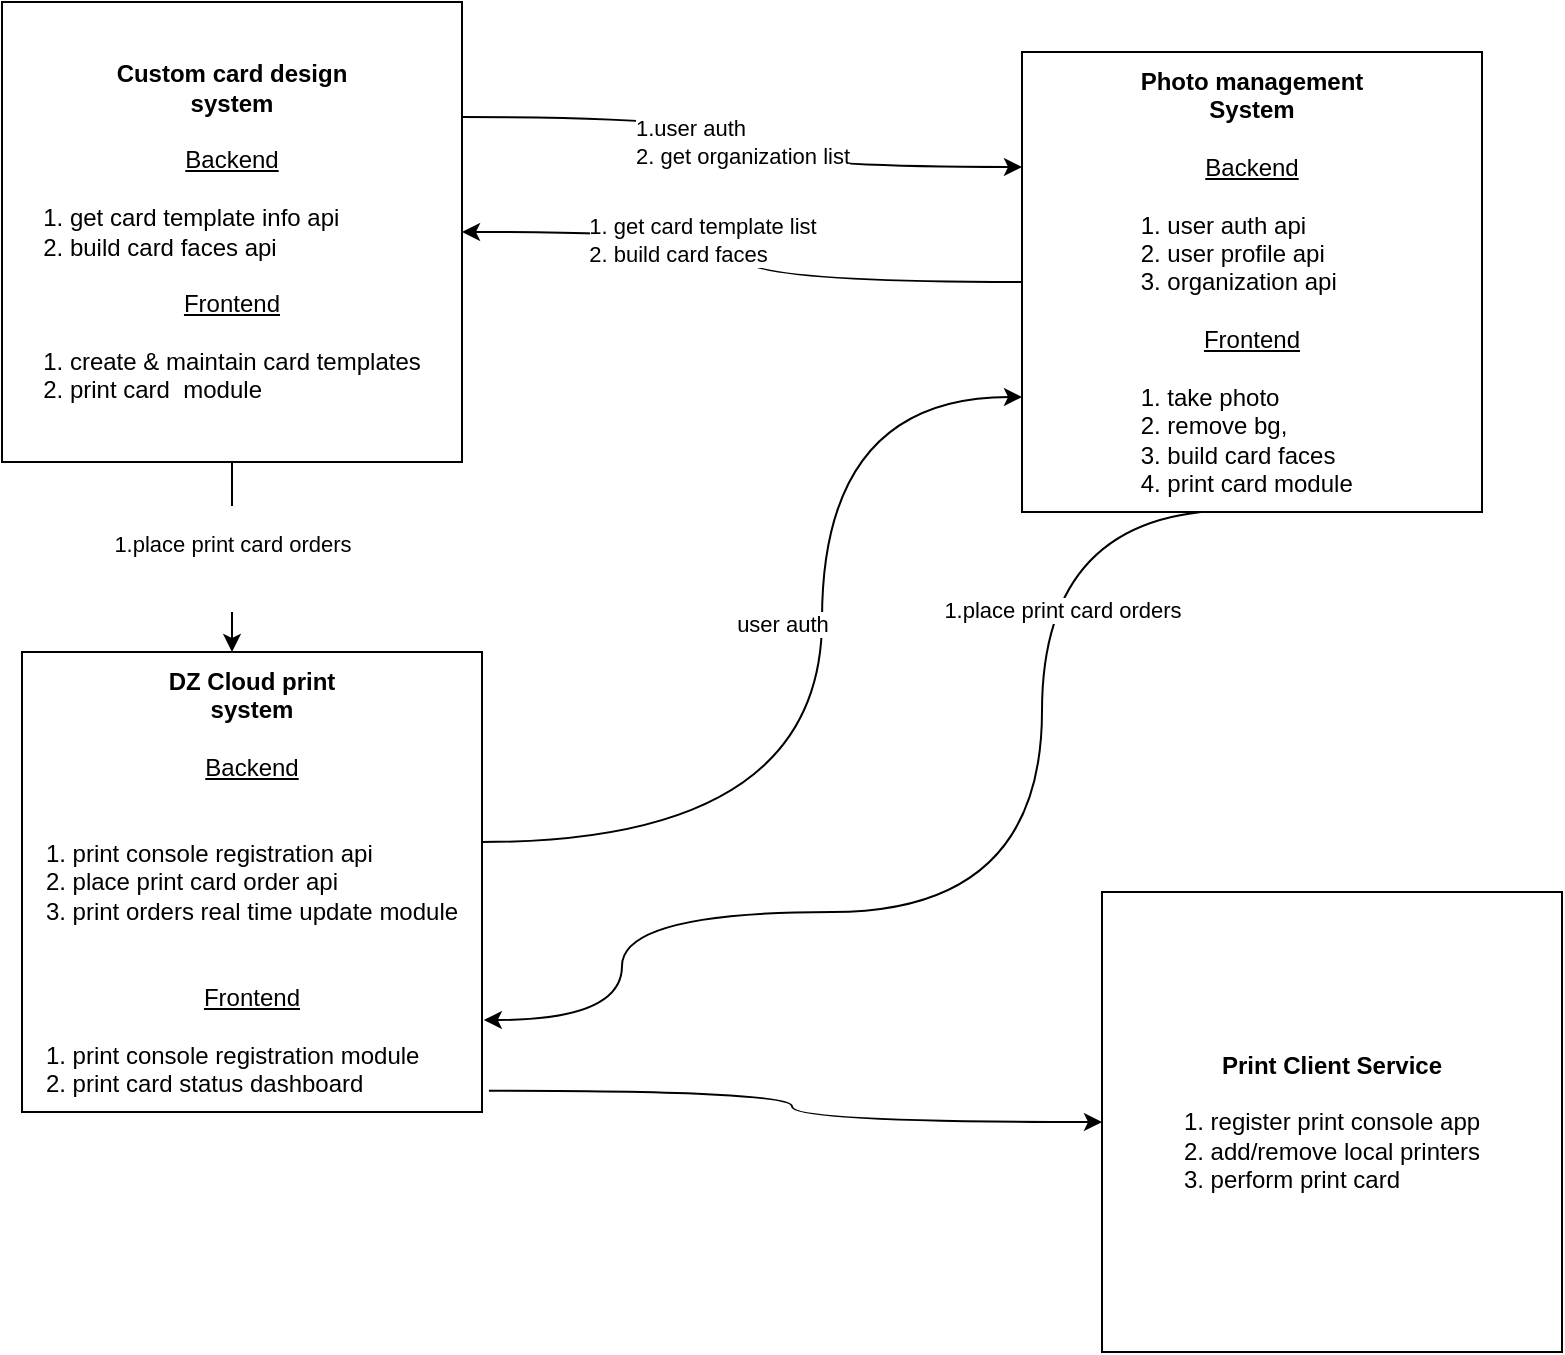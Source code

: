 <mxfile version="15.2.9" type="github" pages="4">
  <diagram id="r_a6c4T3uoJwIFPuBqCp" name="overview">
    <mxGraphModel dx="1486" dy="704" grid="1" gridSize="10" guides="1" tooltips="1" connect="1" arrows="1" fold="1" page="1" pageScale="1" pageWidth="1169" pageHeight="827" math="0" shadow="0">
      <root>
        <mxCell id="XQk42yvYTj5b2N5QGWH9-0" />
        <mxCell id="XQk42yvYTj5b2N5QGWH9-1" parent="XQk42yvYTj5b2N5QGWH9-0" />
        <mxCell id="jop0U1ng2tMk78MfC3YG-2" style="edgeStyle=orthogonalEdgeStyle;curved=1;rounded=0;orthogonalLoop=1;jettySize=auto;html=1;entryX=1;entryY=0.5;entryDx=0;entryDy=0;" edge="1" parent="XQk42yvYTj5b2N5QGWH9-1" source="AS9TGTLmxo-H16eB41mD-0" target="AS9TGTLmxo-H16eB41mD-1">
          <mxGeometry relative="1" as="geometry" />
        </mxCell>
        <mxCell id="jop0U1ng2tMk78MfC3YG-3" value="&lt;div align=&quot;left&quot;&gt;1. get card template list&lt;/div&gt;&lt;div align=&quot;left&quot;&gt;2. build card faces&lt;br&gt;&lt;/div&gt;" style="edgeLabel;html=1;align=center;verticalAlign=middle;resizable=0;points=[];" vertex="1" connectable="0" parent="jop0U1ng2tMk78MfC3YG-2">
          <mxGeometry x="0.213" y="4" relative="1" as="geometry">
            <mxPoint as="offset" />
          </mxGeometry>
        </mxCell>
        <mxCell id="jop0U1ng2tMk78MfC3YG-4" style="edgeStyle=orthogonalEdgeStyle;curved=1;rounded=0;orthogonalLoop=1;jettySize=auto;html=1;entryX=1.004;entryY=0.8;entryDx=0;entryDy=0;entryPerimeter=0;exitX=0.465;exitY=0.996;exitDx=0;exitDy=0;exitPerimeter=0;" edge="1" parent="XQk42yvYTj5b2N5QGWH9-1" source="AS9TGTLmxo-H16eB41mD-0" target="AS9TGTLmxo-H16eB41mD-2">
          <mxGeometry relative="1" as="geometry">
            <Array as="points">
              <mxPoint x="540" y="309" />
              <mxPoint x="540" y="510" />
              <mxPoint x="330" y="510" />
              <mxPoint x="330" y="564" />
            </Array>
          </mxGeometry>
        </mxCell>
        <mxCell id="jop0U1ng2tMk78MfC3YG-5" value="1.place print card orders" style="edgeLabel;html=1;align=center;verticalAlign=middle;resizable=0;points=[];" vertex="1" connectable="0" parent="jop0U1ng2tMk78MfC3YG-4">
          <mxGeometry x="-0.536" y="-58" relative="1" as="geometry">
            <mxPoint x="68" as="offset" />
          </mxGeometry>
        </mxCell>
        <mxCell id="AS9TGTLmxo-H16eB41mD-0" value="&lt;div&gt;&lt;b&gt;Photo management&lt;/b&gt;&lt;/div&gt;&lt;div&gt;&lt;b&gt;System&lt;/b&gt;&lt;/div&gt;&lt;div&gt;&lt;b&gt;&lt;br&gt;&lt;/b&gt;&lt;/div&gt;&lt;div&gt;&lt;u&gt;Backend&lt;/u&gt;&lt;br&gt;&lt;/div&gt;&lt;div&gt;&lt;br&gt;&lt;/div&gt;&lt;div align=&quot;left&quot;&gt;1. user auth api&lt;br&gt;&lt;/div&gt;&lt;div align=&quot;left&quot;&gt;2. user profile api&lt;/div&gt;&lt;div align=&quot;left&quot;&gt;3. organization api&lt;br&gt;&lt;/div&gt;&lt;div align=&quot;left&quot;&gt;&lt;br&gt;&lt;/div&gt;&lt;div align=&quot;center&quot;&gt;&lt;u&gt;Frontend&lt;/u&gt;&lt;br&gt;&lt;/div&gt;&lt;div align=&quot;left&quot;&gt;&lt;br&gt;&lt;/div&gt;&lt;div align=&quot;left&quot;&gt;1. take photo&lt;/div&gt;&lt;div align=&quot;left&quot;&gt;2. remove bg, &lt;br&gt;&lt;/div&gt;&lt;div align=&quot;left&quot;&gt;3. build card faces&lt;/div&gt;&lt;div align=&quot;left&quot;&gt;4. print card module&lt;br&gt;&lt;/div&gt;" style="whiteSpace=wrap;html=1;aspect=fixed;" parent="XQk42yvYTj5b2N5QGWH9-1" vertex="1">
          <mxGeometry x="530" y="80" width="230" height="230" as="geometry" />
        </mxCell>
        <mxCell id="T1YCbj9p1mz2rBXZmMMn-0" value="&lt;div align=&quot;left&quot;&gt;1.user auth&lt;/div&gt;&lt;div align=&quot;left&quot;&gt;2. get organization list&lt;br&gt;&lt;/div&gt;" style="edgeStyle=orthogonalEdgeStyle;rounded=0;orthogonalLoop=1;jettySize=auto;html=1;exitX=1;exitY=0.25;exitDx=0;exitDy=0;entryX=0;entryY=0.25;entryDx=0;entryDy=0;curved=1;" edge="1" parent="XQk42yvYTj5b2N5QGWH9-1" source="AS9TGTLmxo-H16eB41mD-1" target="AS9TGTLmxo-H16eB41mD-0">
          <mxGeometry relative="1" as="geometry">
            <Array as="points">
              <mxPoint x="390" y="113" />
              <mxPoint x="390" y="138" />
            </Array>
          </mxGeometry>
        </mxCell>
        <mxCell id="hdjar5kR_bf7j22daw-1-0" value="&#xa;1.place print card orders&#xa;&#xa;" style="edgeStyle=orthogonalEdgeStyle;curved=1;rounded=0;orthogonalLoop=1;jettySize=auto;html=1;" edge="1" parent="XQk42yvYTj5b2N5QGWH9-1" source="AS9TGTLmxo-H16eB41mD-1" target="AS9TGTLmxo-H16eB41mD-2">
          <mxGeometry relative="1" as="geometry">
            <Array as="points">
              <mxPoint x="135" y="310" />
              <mxPoint x="135" y="310" />
            </Array>
          </mxGeometry>
        </mxCell>
        <mxCell id="AS9TGTLmxo-H16eB41mD-1" value="&lt;div&gt;&lt;b&gt;Custom card design &lt;br&gt;&lt;/b&gt;&lt;/div&gt;&lt;div&gt;&lt;b&gt;system&lt;/b&gt;&lt;/div&gt;&lt;div&gt;&lt;b&gt;&lt;br&gt;&lt;/b&gt;&lt;/div&gt;&lt;div&gt;&lt;u&gt;Backend&lt;/u&gt;&lt;/div&gt;&lt;div&gt;&lt;br&gt;&lt;/div&gt;&lt;div align=&quot;left&quot;&gt;1. get card template info api&lt;br&gt;&lt;/div&gt;&lt;div align=&quot;left&quot;&gt;2. build card faces api&lt;/div&gt;&lt;div align=&quot;left&quot;&gt;&lt;br&gt;&lt;/div&gt;&lt;div align=&quot;center&quot;&gt;&lt;u&gt;Frontend&lt;/u&gt;&lt;/div&gt;&lt;div align=&quot;center&quot;&gt;&lt;u&gt;&lt;br&gt;&lt;/u&gt;&lt;/div&gt;&lt;div align=&quot;left&quot;&gt;1. create &amp;amp; maintain card templates&lt;/div&gt;&lt;div align=&quot;left&quot;&gt;2. print card&amp;nbsp; module&lt;br&gt;&lt;/div&gt;" style="whiteSpace=wrap;html=1;aspect=fixed;" parent="XQk42yvYTj5b2N5QGWH9-1" vertex="1">
          <mxGeometry x="20" y="55" width="230" height="230" as="geometry" />
        </mxCell>
        <mxCell id="jop0U1ng2tMk78MfC3YG-1" value="user auth" style="edgeStyle=orthogonalEdgeStyle;curved=1;rounded=0;orthogonalLoop=1;jettySize=auto;html=1;entryX=0;entryY=0.75;entryDx=0;entryDy=0;" edge="1" parent="XQk42yvYTj5b2N5QGWH9-1" source="AS9TGTLmxo-H16eB41mD-2" target="AS9TGTLmxo-H16eB41mD-0">
          <mxGeometry x="0.134" y="20" relative="1" as="geometry">
            <Array as="points">
              <mxPoint x="430" y="475" />
              <mxPoint x="430" y="253" />
            </Array>
            <mxPoint as="offset" />
          </mxGeometry>
        </mxCell>
        <mxCell id="hdjar5kR_bf7j22daw-1-2" style="edgeStyle=orthogonalEdgeStyle;curved=1;rounded=0;orthogonalLoop=1;jettySize=auto;html=1;exitX=1.015;exitY=0.954;exitDx=0;exitDy=0;exitPerimeter=0;" edge="1" parent="XQk42yvYTj5b2N5QGWH9-1" source="AS9TGTLmxo-H16eB41mD-2" target="VPOgRjzrrNW2hI6NRS3K-3">
          <mxGeometry relative="1" as="geometry" />
        </mxCell>
        <mxCell id="AS9TGTLmxo-H16eB41mD-2" value="&lt;div&gt;&lt;b&gt;DZ Cloud print &lt;br&gt;&lt;/b&gt;&lt;/div&gt;&lt;div&gt;&lt;b&gt;system&lt;/b&gt;&lt;/div&gt;&lt;div&gt;&lt;div align=&quot;center&quot;&gt;&lt;u&gt;&lt;br&gt;&lt;/u&gt;&lt;/div&gt;&lt;div align=&quot;center&quot;&gt;&lt;u&gt;Backend&lt;/u&gt;&lt;/div&gt;&lt;div align=&quot;left&quot;&gt;&lt;br&gt;&lt;/div&gt;&lt;div align=&quot;left&quot;&gt;&lt;br&gt;&lt;/div&gt;&lt;div align=&quot;left&quot;&gt;1. print console registration api&lt;/div&gt;&lt;div align=&quot;left&quot;&gt;2. place print card order api&lt;br&gt;&lt;/div&gt;&lt;/div&gt;&lt;div align=&quot;left&quot;&gt;3. print orders real time update module&lt;br&gt;&lt;/div&gt;&lt;div align=&quot;left&quot;&gt;&lt;br&gt;&lt;/div&gt;&lt;div align=&quot;left&quot;&gt;&lt;br&gt;&lt;/div&gt;&lt;div align=&quot;center&quot;&gt;&lt;u&gt;Frontend&lt;/u&gt;&lt;/div&gt;&lt;div&gt;&lt;br&gt;&lt;div align=&quot;left&quot;&gt;1. print console registration module&lt;/div&gt;&lt;/div&gt;&lt;div align=&quot;left&quot;&gt;2. print card status dashboard&lt;br&gt;&lt;/div&gt;" style="whiteSpace=wrap;html=1;aspect=fixed;" parent="XQk42yvYTj5b2N5QGWH9-1" vertex="1">
          <mxGeometry x="30" y="380" width="230" height="230" as="geometry" />
        </mxCell>
        <mxCell id="VPOgRjzrrNW2hI6NRS3K-3" value="&lt;div&gt;&lt;b&gt;Print Client Service&lt;/b&gt;&lt;/div&gt;&lt;div&gt;&lt;br&gt;&lt;/div&gt;&lt;div align=&quot;left&quot;&gt;1. register print console app&lt;br&gt;&lt;/div&gt;&lt;div align=&quot;left&quot;&gt;2. add/remove local printers&lt;br&gt;&lt;/div&gt;&lt;div align=&quot;left&quot;&gt;3. perform print card&lt;br&gt;&lt;/div&gt;" style="whiteSpace=wrap;html=1;aspect=fixed;" vertex="1" parent="XQk42yvYTj5b2N5QGWH9-1">
          <mxGeometry x="570" y="500" width="230" height="230" as="geometry" />
        </mxCell>
      </root>
    </mxGraphModel>
  </diagram>
  <diagram id="C5RBs43oDa-KdzZeNtuy" name="Custom card design ">
    <mxGraphModel dx="1263" dy="598" grid="1" gridSize="10" guides="1" tooltips="1" connect="1" arrows="1" fold="1" page="1" pageScale="1" pageWidth="827" pageHeight="1169" math="0" shadow="0">
      <root>
        <mxCell id="WIyWlLk6GJQsqaUBKTNV-0" />
        <mxCell id="WIyWlLk6GJQsqaUBKTNV-1" parent="WIyWlLk6GJQsqaUBKTNV-0" />
        <mxCell id="UXQcSEptCOop2wgbjfl1-41" value="tb_card_template" style="shape=table;startSize=30;container=1;collapsible=1;childLayout=tableLayout;fixedRows=1;rowLines=0;fontStyle=1;align=center;resizeLast=1;rounded=0;shadow=0;glass=0;sketch=0;" vertex="1" parent="WIyWlLk6GJQsqaUBKTNV-1">
          <mxGeometry x="120" y="100" width="270" height="300" as="geometry" />
        </mxCell>
        <mxCell id="UXQcSEptCOop2wgbjfl1-42" value="" style="shape=partialRectangle;collapsible=0;dropTarget=0;pointerEvents=0;fillColor=none;top=0;left=0;bottom=1;right=0;points=[[0,0.5],[1,0.5]];portConstraint=eastwest;" vertex="1" parent="UXQcSEptCOop2wgbjfl1-41">
          <mxGeometry y="30" width="270" height="30" as="geometry" />
        </mxCell>
        <mxCell id="UXQcSEptCOop2wgbjfl1-43" value="PK" style="shape=partialRectangle;connectable=0;fillColor=none;top=0;left=0;bottom=0;right=0;fontStyle=1;overflow=hidden;" vertex="1" parent="UXQcSEptCOop2wgbjfl1-42">
          <mxGeometry width="30" height="30" as="geometry">
            <mxRectangle width="30" height="30" as="alternateBounds" />
          </mxGeometry>
        </mxCell>
        <mxCell id="UXQcSEptCOop2wgbjfl1-44" value="UniqueID" style="shape=partialRectangle;connectable=0;fillColor=none;top=0;left=0;bottom=0;right=0;align=left;spacingLeft=6;fontStyle=5;overflow=hidden;" vertex="1" parent="UXQcSEptCOop2wgbjfl1-42">
          <mxGeometry x="30" width="240" height="30" as="geometry">
            <mxRectangle width="240" height="30" as="alternateBounds" />
          </mxGeometry>
        </mxCell>
        <mxCell id="UXQcSEptCOop2wgbjfl1-48" value="" style="shape=partialRectangle;collapsible=0;dropTarget=0;pointerEvents=0;fillColor=none;top=0;left=0;bottom=0;right=0;points=[[0,0.5],[1,0.5]];portConstraint=eastwest;" vertex="1" parent="UXQcSEptCOop2wgbjfl1-41">
          <mxGeometry y="60" width="270" height="30" as="geometry" />
        </mxCell>
        <mxCell id="UXQcSEptCOop2wgbjfl1-49" value="" style="shape=partialRectangle;connectable=0;fillColor=none;top=0;left=0;bottom=0;right=0;editable=1;overflow=hidden;" vertex="1" parent="UXQcSEptCOop2wgbjfl1-48">
          <mxGeometry width="30" height="30" as="geometry">
            <mxRectangle width="30" height="30" as="alternateBounds" />
          </mxGeometry>
        </mxCell>
        <mxCell id="UXQcSEptCOop2wgbjfl1-50" value="org_ref_name:string" style="shape=partialRectangle;connectable=0;fillColor=#99FF99;top=0;left=0;bottom=0;right=0;align=left;spacingLeft=6;overflow=hidden;" vertex="1" parent="UXQcSEptCOop2wgbjfl1-48">
          <mxGeometry x="30" width="240" height="30" as="geometry">
            <mxRectangle width="240" height="30" as="alternateBounds" />
          </mxGeometry>
        </mxCell>
        <mxCell id="UXQcSEptCOop2wgbjfl1-45" value="" style="shape=partialRectangle;collapsible=0;dropTarget=0;pointerEvents=0;fillColor=none;top=0;left=0;bottom=0;right=0;points=[[0,0.5],[1,0.5]];portConstraint=eastwest;" vertex="1" parent="UXQcSEptCOop2wgbjfl1-41">
          <mxGeometry y="90" width="270" height="30" as="geometry" />
        </mxCell>
        <mxCell id="UXQcSEptCOop2wgbjfl1-46" value="" style="shape=partialRectangle;connectable=0;fillColor=none;top=0;left=0;bottom=0;right=0;editable=1;overflow=hidden;" vertex="1" parent="UXQcSEptCOop2wgbjfl1-45">
          <mxGeometry width="30" height="30" as="geometry">
            <mxRectangle width="30" height="30" as="alternateBounds" />
          </mxGeometry>
        </mxCell>
        <mxCell id="UXQcSEptCOop2wgbjfl1-47" value="card_type:string" style="shape=partialRectangle;connectable=0;fillColor=none;top=0;left=0;bottom=0;right=0;align=left;spacingLeft=6;overflow=hidden;" vertex="1" parent="UXQcSEptCOop2wgbjfl1-45">
          <mxGeometry x="30" width="240" height="30" as="geometry">
            <mxRectangle width="240" height="30" as="alternateBounds" />
          </mxGeometry>
        </mxCell>
        <mxCell id="UXQcSEptCOop2wgbjfl1-51" value="" style="shape=partialRectangle;collapsible=0;dropTarget=0;pointerEvents=0;fillColor=none;top=0;left=0;bottom=0;right=0;points=[[0,0.5],[1,0.5]];portConstraint=eastwest;" vertex="1" parent="UXQcSEptCOop2wgbjfl1-41">
          <mxGeometry y="120" width="270" height="30" as="geometry" />
        </mxCell>
        <mxCell id="UXQcSEptCOop2wgbjfl1-52" value="" style="shape=partialRectangle;connectable=0;fillColor=none;top=0;left=0;bottom=0;right=0;editable=1;overflow=hidden;" vertex="1" parent="UXQcSEptCOop2wgbjfl1-51">
          <mxGeometry width="30" height="30" as="geometry">
            <mxRectangle width="30" height="30" as="alternateBounds" />
          </mxGeometry>
        </mxCell>
        <mxCell id="UXQcSEptCOop2wgbjfl1-53" value="card_layout:json" style="shape=partialRectangle;connectable=0;fillColor=none;top=0;left=0;bottom=0;right=0;align=left;spacingLeft=6;overflow=hidden;" vertex="1" parent="UXQcSEptCOop2wgbjfl1-51">
          <mxGeometry x="30" width="240" height="30" as="geometry">
            <mxRectangle width="240" height="30" as="alternateBounds" />
          </mxGeometry>
        </mxCell>
        <mxCell id="UXQcSEptCOop2wgbjfl1-63" style="shape=partialRectangle;collapsible=0;dropTarget=0;pointerEvents=0;fillColor=none;top=0;left=0;bottom=0;right=0;points=[[0,0.5],[1,0.5]];portConstraint=eastwest;" vertex="1" parent="UXQcSEptCOop2wgbjfl1-41">
          <mxGeometry y="150" width="270" height="30" as="geometry" />
        </mxCell>
        <mxCell id="UXQcSEptCOop2wgbjfl1-64" style="shape=partialRectangle;connectable=0;fillColor=none;top=0;left=0;bottom=0;right=0;editable=1;overflow=hidden;" vertex="1" parent="UXQcSEptCOop2wgbjfl1-63">
          <mxGeometry width="30" height="30" as="geometry">
            <mxRectangle width="30" height="30" as="alternateBounds" />
          </mxGeometry>
        </mxCell>
        <mxCell id="UXQcSEptCOop2wgbjfl1-65" value="update_time:datetime" style="shape=partialRectangle;connectable=0;fillColor=none;top=0;left=0;bottom=0;right=0;align=left;spacingLeft=6;overflow=hidden;" vertex="1" parent="UXQcSEptCOop2wgbjfl1-63">
          <mxGeometry x="30" width="240" height="30" as="geometry">
            <mxRectangle width="240" height="30" as="alternateBounds" />
          </mxGeometry>
        </mxCell>
        <mxCell id="UXQcSEptCOop2wgbjfl1-60" style="shape=partialRectangle;collapsible=0;dropTarget=0;pointerEvents=0;fillColor=none;top=0;left=0;bottom=0;right=0;points=[[0,0.5],[1,0.5]];portConstraint=eastwest;" vertex="1" parent="UXQcSEptCOop2wgbjfl1-41">
          <mxGeometry y="180" width="270" height="30" as="geometry" />
        </mxCell>
        <mxCell id="UXQcSEptCOop2wgbjfl1-61" style="shape=partialRectangle;connectable=0;fillColor=none;top=0;left=0;bottom=0;right=0;editable=1;overflow=hidden;" vertex="1" parent="UXQcSEptCOop2wgbjfl1-60">
          <mxGeometry width="30" height="30" as="geometry">
            <mxRectangle width="30" height="30" as="alternateBounds" />
          </mxGeometry>
        </mxCell>
        <mxCell id="UXQcSEptCOop2wgbjfl1-62" value="update_by:string" style="shape=partialRectangle;connectable=0;fillColor=none;top=0;left=0;bottom=0;right=0;align=left;spacingLeft=6;overflow=hidden;" vertex="1" parent="UXQcSEptCOop2wgbjfl1-60">
          <mxGeometry x="30" width="240" height="30" as="geometry">
            <mxRectangle width="240" height="30" as="alternateBounds" />
          </mxGeometry>
        </mxCell>
        <mxCell id="B7PJBxfIpeWumj0ur3Oz-0" style="shape=partialRectangle;collapsible=0;dropTarget=0;pointerEvents=0;fillColor=none;top=0;left=0;bottom=0;right=0;points=[[0,0.5],[1,0.5]];portConstraint=eastwest;" vertex="1" parent="UXQcSEptCOop2wgbjfl1-41">
          <mxGeometry y="210" width="270" height="30" as="geometry" />
        </mxCell>
        <mxCell id="B7PJBxfIpeWumj0ur3Oz-1" style="shape=partialRectangle;connectable=0;fillColor=none;top=0;left=0;bottom=0;right=0;editable=1;overflow=hidden;" vertex="1" parent="B7PJBxfIpeWumj0ur3Oz-0">
          <mxGeometry width="30" height="30" as="geometry">
            <mxRectangle width="30" height="30" as="alternateBounds" />
          </mxGeometry>
        </mxCell>
        <mxCell id="B7PJBxfIpeWumj0ur3Oz-2" value="user_id:integer (default = null)" style="shape=partialRectangle;connectable=0;fillColor=#CCCCCC;top=0;left=0;bottom=0;right=0;align=left;spacingLeft=6;overflow=hidden;" vertex="1" parent="B7PJBxfIpeWumj0ur3Oz-0">
          <mxGeometry x="30" width="240" height="30" as="geometry">
            <mxRectangle width="240" height="30" as="alternateBounds" />
          </mxGeometry>
        </mxCell>
        <mxCell id="UXQcSEptCOop2wgbjfl1-66" value="tb_data_parameter" style="shape=table;startSize=30;container=1;collapsible=1;childLayout=tableLayout;fixedRows=1;rowLines=0;fontStyle=1;align=center;resizeLast=1;rounded=0;shadow=0;glass=0;sketch=0;" vertex="1" parent="WIyWlLk6GJQsqaUBKTNV-1">
          <mxGeometry x="460" y="100" width="270" height="270" as="geometry" />
        </mxCell>
        <mxCell id="UXQcSEptCOop2wgbjfl1-67" value="" style="shape=partialRectangle;collapsible=0;dropTarget=0;pointerEvents=0;fillColor=none;top=0;left=0;bottom=1;right=0;points=[[0,0.5],[1,0.5]];portConstraint=eastwest;" vertex="1" parent="UXQcSEptCOop2wgbjfl1-66">
          <mxGeometry y="30" width="270" height="30" as="geometry" />
        </mxCell>
        <mxCell id="UXQcSEptCOop2wgbjfl1-68" value="PK" style="shape=partialRectangle;connectable=0;fillColor=none;top=0;left=0;bottom=0;right=0;fontStyle=1;overflow=hidden;" vertex="1" parent="UXQcSEptCOop2wgbjfl1-67">
          <mxGeometry width="30" height="30" as="geometry">
            <mxRectangle width="30" height="30" as="alternateBounds" />
          </mxGeometry>
        </mxCell>
        <mxCell id="UXQcSEptCOop2wgbjfl1-69" value="UniqueID" style="shape=partialRectangle;connectable=0;fillColor=none;top=0;left=0;bottom=0;right=0;align=left;spacingLeft=6;fontStyle=5;overflow=hidden;" vertex="1" parent="UXQcSEptCOop2wgbjfl1-67">
          <mxGeometry x="30" width="240" height="30" as="geometry">
            <mxRectangle width="240" height="30" as="alternateBounds" />
          </mxGeometry>
        </mxCell>
        <mxCell id="UXQcSEptCOop2wgbjfl1-70" value="" style="shape=partialRectangle;collapsible=0;dropTarget=0;pointerEvents=0;fillColor=none;top=0;left=0;bottom=0;right=0;points=[[0,0.5],[1,0.5]];portConstraint=eastwest;" vertex="1" parent="UXQcSEptCOop2wgbjfl1-66">
          <mxGeometry y="60" width="270" height="30" as="geometry" />
        </mxCell>
        <mxCell id="UXQcSEptCOop2wgbjfl1-71" value="" style="shape=partialRectangle;connectable=0;fillColor=none;top=0;left=0;bottom=0;right=0;editable=1;overflow=hidden;" vertex="1" parent="UXQcSEptCOop2wgbjfl1-70">
          <mxGeometry width="30" height="30" as="geometry">
            <mxRectangle width="30" height="30" as="alternateBounds" />
          </mxGeometry>
        </mxCell>
        <mxCell id="UXQcSEptCOop2wgbjfl1-72" value="org_ref_name:string" style="shape=partialRectangle;connectable=0;fillColor=#99FF99;top=0;left=0;bottom=0;right=0;align=left;spacingLeft=6;overflow=hidden;" vertex="1" parent="UXQcSEptCOop2wgbjfl1-70">
          <mxGeometry x="30" width="240" height="30" as="geometry">
            <mxRectangle width="240" height="30" as="alternateBounds" />
          </mxGeometry>
        </mxCell>
        <mxCell id="UXQcSEptCOop2wgbjfl1-76" value="" style="shape=partialRectangle;collapsible=0;dropTarget=0;pointerEvents=0;fillColor=none;top=0;left=0;bottom=0;right=0;points=[[0,0.5],[1,0.5]];portConstraint=eastwest;" vertex="1" parent="UXQcSEptCOop2wgbjfl1-66">
          <mxGeometry y="90" width="270" height="30" as="geometry" />
        </mxCell>
        <mxCell id="UXQcSEptCOop2wgbjfl1-77" value="" style="shape=partialRectangle;connectable=0;fillColor=none;top=0;left=0;bottom=0;right=0;editable=1;overflow=hidden;" vertex="1" parent="UXQcSEptCOop2wgbjfl1-76">
          <mxGeometry width="30" height="30" as="geometry">
            <mxRectangle width="30" height="30" as="alternateBounds" />
          </mxGeometry>
        </mxCell>
        <mxCell id="UXQcSEptCOop2wgbjfl1-78" value="param_name:string" style="shape=partialRectangle;connectable=0;fillColor=none;top=0;left=0;bottom=0;right=0;align=left;spacingLeft=6;overflow=hidden;" vertex="1" parent="UXQcSEptCOop2wgbjfl1-76">
          <mxGeometry x="30" width="240" height="30" as="geometry">
            <mxRectangle width="240" height="30" as="alternateBounds" />
          </mxGeometry>
        </mxCell>
        <mxCell id="UXQcSEptCOop2wgbjfl1-91" style="shape=partialRectangle;collapsible=0;dropTarget=0;pointerEvents=0;fillColor=none;top=0;left=0;bottom=0;right=0;points=[[0,0.5],[1,0.5]];portConstraint=eastwest;" vertex="1" parent="UXQcSEptCOop2wgbjfl1-66">
          <mxGeometry y="120" width="270" height="30" as="geometry" />
        </mxCell>
        <mxCell id="UXQcSEptCOop2wgbjfl1-92" style="shape=partialRectangle;connectable=0;fillColor=none;top=0;left=0;bottom=0;right=0;editable=1;overflow=hidden;" vertex="1" parent="UXQcSEptCOop2wgbjfl1-91">
          <mxGeometry width="30" height="30" as="geometry">
            <mxRectangle width="30" height="30" as="alternateBounds" />
          </mxGeometry>
        </mxCell>
        <mxCell id="UXQcSEptCOop2wgbjfl1-93" value="data_type:string (option: text, image)" style="shape=partialRectangle;connectable=0;fillColor=#FFFFFF;top=0;left=0;bottom=0;right=0;align=left;spacingLeft=6;overflow=hidden;" vertex="1" parent="UXQcSEptCOop2wgbjfl1-91">
          <mxGeometry x="30" width="240" height="30" as="geometry">
            <mxRectangle width="240" height="30" as="alternateBounds" />
          </mxGeometry>
        </mxCell>
        <mxCell id="UXQcSEptCOop2wgbjfl1-79" style="shape=partialRectangle;collapsible=0;dropTarget=0;pointerEvents=0;fillColor=none;top=0;left=0;bottom=0;right=0;points=[[0,0.5],[1,0.5]];portConstraint=eastwest;" vertex="1" parent="UXQcSEptCOop2wgbjfl1-66">
          <mxGeometry y="150" width="270" height="30" as="geometry" />
        </mxCell>
        <mxCell id="UXQcSEptCOop2wgbjfl1-80" style="shape=partialRectangle;connectable=0;fillColor=none;top=0;left=0;bottom=0;right=0;editable=1;overflow=hidden;" vertex="1" parent="UXQcSEptCOop2wgbjfl1-79">
          <mxGeometry width="30" height="30" as="geometry">
            <mxRectangle width="30" height="30" as="alternateBounds" />
          </mxGeometry>
        </mxCell>
        <mxCell id="UXQcSEptCOop2wgbjfl1-81" value="required:bool" style="shape=partialRectangle;connectable=0;fillColor=none;top=0;left=0;bottom=0;right=0;align=left;spacingLeft=6;overflow=hidden;" vertex="1" parent="UXQcSEptCOop2wgbjfl1-79">
          <mxGeometry x="30" width="240" height="30" as="geometry">
            <mxRectangle width="240" height="30" as="alternateBounds" />
          </mxGeometry>
        </mxCell>
        <mxCell id="UXQcSEptCOop2wgbjfl1-85" style="shape=partialRectangle;collapsible=0;dropTarget=0;pointerEvents=0;fillColor=none;top=0;left=0;bottom=0;right=0;points=[[0,0.5],[1,0.5]];portConstraint=eastwest;" vertex="1" parent="UXQcSEptCOop2wgbjfl1-66">
          <mxGeometry y="180" width="270" height="30" as="geometry" />
        </mxCell>
        <mxCell id="UXQcSEptCOop2wgbjfl1-86" style="shape=partialRectangle;connectable=0;fillColor=none;top=0;left=0;bottom=0;right=0;editable=1;overflow=hidden;" vertex="1" parent="UXQcSEptCOop2wgbjfl1-85">
          <mxGeometry width="30" height="30" as="geometry">
            <mxRectangle width="30" height="30" as="alternateBounds" />
          </mxGeometry>
        </mxCell>
        <mxCell id="UXQcSEptCOop2wgbjfl1-87" value="sample_data:string" style="shape=partialRectangle;connectable=0;fillColor=none;top=0;left=0;bottom=0;right=0;align=left;spacingLeft=6;overflow=hidden;" vertex="1" parent="UXQcSEptCOop2wgbjfl1-85">
          <mxGeometry x="30" width="240" height="30" as="geometry">
            <mxRectangle width="240" height="30" as="alternateBounds" />
          </mxGeometry>
        </mxCell>
        <mxCell id="UXQcSEptCOop2wgbjfl1-88" style="shape=partialRectangle;collapsible=0;dropTarget=0;pointerEvents=0;fillColor=none;top=0;left=0;bottom=0;right=0;points=[[0,0.5],[1,0.5]];portConstraint=eastwest;" vertex="1" parent="UXQcSEptCOop2wgbjfl1-66">
          <mxGeometry y="210" width="270" height="30" as="geometry" />
        </mxCell>
        <mxCell id="UXQcSEptCOop2wgbjfl1-89" style="shape=partialRectangle;connectable=0;fillColor=none;top=0;left=0;bottom=0;right=0;editable=1;overflow=hidden;" vertex="1" parent="UXQcSEptCOop2wgbjfl1-88">
          <mxGeometry width="30" height="30" as="geometry">
            <mxRectangle width="30" height="30" as="alternateBounds" />
          </mxGeometry>
        </mxCell>
        <mxCell id="UXQcSEptCOop2wgbjfl1-90" value="data_source:string (tb_user_profile)" style="shape=partialRectangle;connectable=0;fillColor=#FFFF99;top=0;left=0;bottom=0;right=0;align=left;spacingLeft=6;overflow=hidden;" vertex="1" parent="UXQcSEptCOop2wgbjfl1-88">
          <mxGeometry x="30" width="240" height="30" as="geometry">
            <mxRectangle width="240" height="30" as="alternateBounds" />
          </mxGeometry>
        </mxCell>
        <mxCell id="UXQcSEptCOop2wgbjfl1-82" style="shape=partialRectangle;collapsible=0;dropTarget=0;pointerEvents=0;fillColor=none;top=0;left=0;bottom=0;right=0;points=[[0,0.5],[1,0.5]];portConstraint=eastwest;" vertex="1" parent="UXQcSEptCOop2wgbjfl1-66">
          <mxGeometry y="240" width="270" height="30" as="geometry" />
        </mxCell>
        <mxCell id="UXQcSEptCOop2wgbjfl1-83" style="shape=partialRectangle;connectable=0;fillColor=none;top=0;left=0;bottom=0;right=0;editable=1;overflow=hidden;" vertex="1" parent="UXQcSEptCOop2wgbjfl1-82">
          <mxGeometry width="30" height="30" as="geometry">
            <mxRectangle width="30" height="30" as="alternateBounds" />
          </mxGeometry>
        </mxCell>
        <mxCell id="UXQcSEptCOop2wgbjfl1-84" value="remark:string" style="shape=partialRectangle;connectable=0;fillColor=none;top=0;left=0;bottom=0;right=0;align=left;spacingLeft=6;overflow=hidden;" vertex="1" parent="UXQcSEptCOop2wgbjfl1-82">
          <mxGeometry x="30" width="240" height="30" as="geometry">
            <mxRectangle width="240" height="30" as="alternateBounds" />
          </mxGeometry>
        </mxCell>
        <mxCell id="Pmy3CLnyUDnn_8xeMbFt-4" value="Create &#xa;&#xa;new template" style="shape=module;align=left;spacingLeft=20;align=center;verticalAlign=top;rounded=0;shadow=0;glass=0;sketch=0;fillColor=#FFFFFF;" vertex="1" parent="WIyWlLk6GJQsqaUBKTNV-1">
          <mxGeometry x="150" y="500" width="140" height="60" as="geometry" />
        </mxCell>
        <mxCell id="Pmy3CLnyUDnn_8xeMbFt-5" value="Load&#xa;exist template&#xa;" style="shape=module;align=left;spacingLeft=20;align=center;verticalAlign=top;rounded=0;shadow=0;glass=0;sketch=0;fillColor=#FFFFFF;" vertex="1" parent="WIyWlLk6GJQsqaUBKTNV-1">
          <mxGeometry x="364" y="500" width="116" height="60" as="geometry" />
        </mxCell>
        <mxCell id="Pmy3CLnyUDnn_8xeMbFt-6" value="Build&#xa;card face&#xa;" style="shape=module;align=left;spacingLeft=20;align=center;verticalAlign=top;rounded=0;shadow=0;glass=0;sketch=0;fillColor=#FFFFFF;" vertex="1" parent="WIyWlLk6GJQsqaUBKTNV-1">
          <mxGeometry x="590" y="500" width="110" height="60" as="geometry" />
        </mxCell>
      </root>
    </mxGraphModel>
  </diagram>
  <diagram id="y7EzOYhGeakzmsp7uXFN" name="Photo management">
    <mxGraphModel dx="1263" dy="598" grid="1" gridSize="10" guides="1" tooltips="1" connect="1" arrows="1" fold="1" page="1" pageScale="1" pageWidth="1169" pageHeight="827" math="0" shadow="0">
      <root>
        <mxCell id="wY2XVCs2HqPmD_86Bv2a-0" />
        <mxCell id="wY2XVCs2HqPmD_86Bv2a-1" parent="wY2XVCs2HqPmD_86Bv2a-0" />
        <mxCell id="QWv9MT0gdFxOAuFJl2rT-0" value="tb_organization" style="shape=table;startSize=30;container=1;collapsible=1;childLayout=tableLayout;fixedRows=1;rowLines=0;fontStyle=1;align=center;resizeLast=1;rounded=0;shadow=0;glass=0;sketch=0;fillColor=#FFFFFF;" vertex="1" parent="wY2XVCs2HqPmD_86Bv2a-1">
          <mxGeometry x="390" y="50" width="220" height="270" as="geometry" />
        </mxCell>
        <mxCell id="QWv9MT0gdFxOAuFJl2rT-1" value="" style="shape=partialRectangle;collapsible=0;dropTarget=0;pointerEvents=0;fillColor=none;top=0;left=0;bottom=1;right=0;points=[[0,0.5],[1,0.5]];portConstraint=eastwest;" vertex="1" parent="QWv9MT0gdFxOAuFJl2rT-0">
          <mxGeometry y="30" width="220" height="30" as="geometry" />
        </mxCell>
        <mxCell id="QWv9MT0gdFxOAuFJl2rT-2" value="PK" style="shape=partialRectangle;connectable=0;fillColor=none;top=0;left=0;bottom=0;right=0;fontStyle=1;overflow=hidden;" vertex="1" parent="QWv9MT0gdFxOAuFJl2rT-1">
          <mxGeometry width="30" height="30" as="geometry">
            <mxRectangle width="30" height="30" as="alternateBounds" />
          </mxGeometry>
        </mxCell>
        <mxCell id="QWv9MT0gdFxOAuFJl2rT-3" value="UniqueID" style="shape=partialRectangle;connectable=0;fillColor=none;top=0;left=0;bottom=0;right=0;align=left;spacingLeft=6;fontStyle=5;overflow=hidden;" vertex="1" parent="QWv9MT0gdFxOAuFJl2rT-1">
          <mxGeometry x="30" width="190" height="30" as="geometry">
            <mxRectangle width="190" height="30" as="alternateBounds" />
          </mxGeometry>
        </mxCell>
        <mxCell id="QWv9MT0gdFxOAuFJl2rT-4" value="" style="shape=partialRectangle;collapsible=0;dropTarget=0;pointerEvents=0;fillColor=none;top=0;left=0;bottom=0;right=0;points=[[0,0.5],[1,0.5]];portConstraint=eastwest;" vertex="1" parent="QWv9MT0gdFxOAuFJl2rT-0">
          <mxGeometry y="60" width="220" height="30" as="geometry" />
        </mxCell>
        <mxCell id="QWv9MT0gdFxOAuFJl2rT-5" value="" style="shape=partialRectangle;connectable=0;fillColor=none;top=0;left=0;bottom=0;right=0;editable=1;overflow=hidden;" vertex="1" parent="QWv9MT0gdFxOAuFJl2rT-4">
          <mxGeometry width="30" height="30" as="geometry">
            <mxRectangle width="30" height="30" as="alternateBounds" />
          </mxGeometry>
        </mxCell>
        <mxCell id="QWv9MT0gdFxOAuFJl2rT-6" value="org_ref_name:string (unique)" style="shape=partialRectangle;connectable=0;fillColor=#99FF99;top=0;left=0;bottom=0;right=0;align=left;spacingLeft=6;overflow=hidden;" vertex="1" parent="QWv9MT0gdFxOAuFJl2rT-4">
          <mxGeometry x="30" width="190" height="30" as="geometry">
            <mxRectangle width="190" height="30" as="alternateBounds" />
          </mxGeometry>
        </mxCell>
        <mxCell id="QWv9MT0gdFxOAuFJl2rT-7" value="" style="shape=partialRectangle;collapsible=0;dropTarget=0;pointerEvents=0;fillColor=none;top=0;left=0;bottom=0;right=0;points=[[0,0.5],[1,0.5]];portConstraint=eastwest;" vertex="1" parent="QWv9MT0gdFxOAuFJl2rT-0">
          <mxGeometry y="90" width="220" height="30" as="geometry" />
        </mxCell>
        <mxCell id="QWv9MT0gdFxOAuFJl2rT-8" value="" style="shape=partialRectangle;connectable=0;fillColor=none;top=0;left=0;bottom=0;right=0;editable=1;overflow=hidden;" vertex="1" parent="QWv9MT0gdFxOAuFJl2rT-7">
          <mxGeometry width="30" height="30" as="geometry">
            <mxRectangle width="30" height="30" as="alternateBounds" />
          </mxGeometry>
        </mxCell>
        <mxCell id="QWv9MT0gdFxOAuFJl2rT-9" value="org_name:string (unique)" style="shape=partialRectangle;connectable=0;fillColor=none;top=0;left=0;bottom=0;right=0;align=left;spacingLeft=6;overflow=hidden;" vertex="1" parent="QWv9MT0gdFxOAuFJl2rT-7">
          <mxGeometry x="30" width="190" height="30" as="geometry">
            <mxRectangle width="190" height="30" as="alternateBounds" />
          </mxGeometry>
        </mxCell>
        <mxCell id="QWv9MT0gdFxOAuFJl2rT-10" value="" style="shape=partialRectangle;collapsible=0;dropTarget=0;pointerEvents=0;fillColor=none;top=0;left=0;bottom=0;right=0;points=[[0,0.5],[1,0.5]];portConstraint=eastwest;" vertex="1" parent="QWv9MT0gdFxOAuFJl2rT-0">
          <mxGeometry y="120" width="220" height="30" as="geometry" />
        </mxCell>
        <mxCell id="QWv9MT0gdFxOAuFJl2rT-11" value="" style="shape=partialRectangle;connectable=0;fillColor=none;top=0;left=0;bottom=0;right=0;editable=1;overflow=hidden;" vertex="1" parent="QWv9MT0gdFxOAuFJl2rT-10">
          <mxGeometry width="30" height="30" as="geometry">
            <mxRectangle width="30" height="30" as="alternateBounds" />
          </mxGeometry>
        </mxCell>
        <mxCell id="QWv9MT0gdFxOAuFJl2rT-12" value="org_name_en:string" style="shape=partialRectangle;connectable=0;fillColor=none;top=0;left=0;bottom=0;right=0;align=left;spacingLeft=6;overflow=hidden;" vertex="1" parent="QWv9MT0gdFxOAuFJl2rT-10">
          <mxGeometry x="30" width="190" height="30" as="geometry">
            <mxRectangle width="190" height="30" as="alternateBounds" />
          </mxGeometry>
        </mxCell>
        <mxCell id="QWv9MT0gdFxOAuFJl2rT-13" style="shape=partialRectangle;collapsible=0;dropTarget=0;pointerEvents=0;fillColor=none;top=0;left=0;bottom=0;right=0;points=[[0,0.5],[1,0.5]];portConstraint=eastwest;" vertex="1" parent="QWv9MT0gdFxOAuFJl2rT-0">
          <mxGeometry y="150" width="220" height="30" as="geometry" />
        </mxCell>
        <mxCell id="QWv9MT0gdFxOAuFJl2rT-14" style="shape=partialRectangle;connectable=0;fillColor=none;top=0;left=0;bottom=0;right=0;editable=1;overflow=hidden;" vertex="1" parent="QWv9MT0gdFxOAuFJl2rT-13">
          <mxGeometry width="30" height="30" as="geometry">
            <mxRectangle width="30" height="30" as="alternateBounds" />
          </mxGeometry>
        </mxCell>
        <mxCell id="QWv9MT0gdFxOAuFJl2rT-15" value="contact_person:string" style="shape=partialRectangle;connectable=0;fillColor=none;top=0;left=0;bottom=0;right=0;align=left;spacingLeft=6;overflow=hidden;" vertex="1" parent="QWv9MT0gdFxOAuFJl2rT-13">
          <mxGeometry x="30" width="190" height="30" as="geometry">
            <mxRectangle width="190" height="30" as="alternateBounds" />
          </mxGeometry>
        </mxCell>
        <mxCell id="QWv9MT0gdFxOAuFJl2rT-16" style="shape=partialRectangle;collapsible=0;dropTarget=0;pointerEvents=0;fillColor=none;top=0;left=0;bottom=0;right=0;points=[[0,0.5],[1,0.5]];portConstraint=eastwest;" vertex="1" parent="QWv9MT0gdFxOAuFJl2rT-0">
          <mxGeometry y="180" width="220" height="30" as="geometry" />
        </mxCell>
        <mxCell id="QWv9MT0gdFxOAuFJl2rT-17" style="shape=partialRectangle;connectable=0;fillColor=none;top=0;left=0;bottom=0;right=0;editable=1;overflow=hidden;" vertex="1" parent="QWv9MT0gdFxOAuFJl2rT-16">
          <mxGeometry width="30" height="30" as="geometry">
            <mxRectangle width="30" height="30" as="alternateBounds" />
          </mxGeometry>
        </mxCell>
        <mxCell id="QWv9MT0gdFxOAuFJl2rT-18" value="contact_email:string" style="shape=partialRectangle;connectable=0;fillColor=none;top=0;left=0;bottom=0;right=0;align=left;spacingLeft=6;overflow=hidden;" vertex="1" parent="QWv9MT0gdFxOAuFJl2rT-16">
          <mxGeometry x="30" width="190" height="30" as="geometry">
            <mxRectangle width="190" height="30" as="alternateBounds" />
          </mxGeometry>
        </mxCell>
        <mxCell id="QWv9MT0gdFxOAuFJl2rT-19" style="shape=partialRectangle;collapsible=0;dropTarget=0;pointerEvents=0;fillColor=none;top=0;left=0;bottom=0;right=0;points=[[0,0.5],[1,0.5]];portConstraint=eastwest;" vertex="1" parent="QWv9MT0gdFxOAuFJl2rT-0">
          <mxGeometry y="210" width="220" height="30" as="geometry" />
        </mxCell>
        <mxCell id="QWv9MT0gdFxOAuFJl2rT-20" style="shape=partialRectangle;connectable=0;fillColor=none;top=0;left=0;bottom=0;right=0;editable=1;overflow=hidden;" vertex="1" parent="QWv9MT0gdFxOAuFJl2rT-19">
          <mxGeometry width="30" height="30" as="geometry">
            <mxRectangle width="30" height="30" as="alternateBounds" />
          </mxGeometry>
        </mxCell>
        <mxCell id="QWv9MT0gdFxOAuFJl2rT-21" value="web_address:string" style="shape=partialRectangle;connectable=0;fillColor=none;top=0;left=0;bottom=0;right=0;align=left;spacingLeft=6;overflow=hidden;" vertex="1" parent="QWv9MT0gdFxOAuFJl2rT-19">
          <mxGeometry x="30" width="190" height="30" as="geometry">
            <mxRectangle width="190" height="30" as="alternateBounds" />
          </mxGeometry>
        </mxCell>
        <mxCell id="QWv9MT0gdFxOAuFJl2rT-22" value="tb_user_profile" style="shape=table;startSize=30;container=1;collapsible=1;childLayout=tableLayout;fixedRows=1;rowLines=0;fontStyle=1;align=center;resizeLast=1;rounded=0;shadow=0;glass=0;sketch=0;fillColor=#FFFFFF;" vertex="1" parent="wY2XVCs2HqPmD_86Bv2a-1">
          <mxGeometry x="140" y="50" width="180" height="810" as="geometry" />
        </mxCell>
        <mxCell id="QWv9MT0gdFxOAuFJl2rT-23" value="" style="shape=partialRectangle;collapsible=0;dropTarget=0;pointerEvents=0;fillColor=none;top=0;left=0;bottom=1;right=0;points=[[0,0.5],[1,0.5]];portConstraint=eastwest;" vertex="1" parent="QWv9MT0gdFxOAuFJl2rT-22">
          <mxGeometry y="30" width="180" height="30" as="geometry" />
        </mxCell>
        <mxCell id="QWv9MT0gdFxOAuFJl2rT-24" value="PK" style="shape=partialRectangle;connectable=0;fillColor=none;top=0;left=0;bottom=0;right=0;fontStyle=1;overflow=hidden;" vertex="1" parent="QWv9MT0gdFxOAuFJl2rT-23">
          <mxGeometry width="30" height="30" as="geometry">
            <mxRectangle width="30" height="30" as="alternateBounds" />
          </mxGeometry>
        </mxCell>
        <mxCell id="QWv9MT0gdFxOAuFJl2rT-25" value="UniqueID" style="shape=partialRectangle;connectable=0;fillColor=none;top=0;left=0;bottom=0;right=0;align=left;spacingLeft=6;fontStyle=5;overflow=hidden;" vertex="1" parent="QWv9MT0gdFxOAuFJl2rT-23">
          <mxGeometry x="30" width="150" height="30" as="geometry">
            <mxRectangle width="150" height="30" as="alternateBounds" />
          </mxGeometry>
        </mxCell>
        <mxCell id="QWv9MT0gdFxOAuFJl2rT-101" style="shape=partialRectangle;collapsible=0;dropTarget=0;pointerEvents=0;fillColor=none;top=0;left=0;bottom=0;right=0;points=[[0,0.5],[1,0.5]];portConstraint=eastwest;" vertex="1" parent="QWv9MT0gdFxOAuFJl2rT-22">
          <mxGeometry y="60" width="180" height="30" as="geometry" />
        </mxCell>
        <mxCell id="QWv9MT0gdFxOAuFJl2rT-102" style="shape=partialRectangle;connectable=0;fillColor=none;top=0;left=0;bottom=0;right=0;editable=1;overflow=hidden;" vertex="1" parent="QWv9MT0gdFxOAuFJl2rT-101">
          <mxGeometry width="30" height="30" as="geometry">
            <mxRectangle width="30" height="30" as="alternateBounds" />
          </mxGeometry>
        </mxCell>
        <mxCell id="QWv9MT0gdFxOAuFJl2rT-103" value="org_ref_name:string" style="shape=partialRectangle;connectable=0;fillColor=#99FF99;top=0;left=0;bottom=0;right=0;align=left;spacingLeft=6;overflow=hidden;" vertex="1" parent="QWv9MT0gdFxOAuFJl2rT-101">
          <mxGeometry x="30" width="150" height="30" as="geometry">
            <mxRectangle width="150" height="30" as="alternateBounds" />
          </mxGeometry>
        </mxCell>
        <mxCell id="QWv9MT0gdFxOAuFJl2rT-26" value="" style="shape=partialRectangle;collapsible=0;dropTarget=0;pointerEvents=0;fillColor=none;top=0;left=0;bottom=0;right=0;points=[[0,0.5],[1,0.5]];portConstraint=eastwest;" vertex="1" parent="QWv9MT0gdFxOAuFJl2rT-22">
          <mxGeometry y="90" width="180" height="30" as="geometry" />
        </mxCell>
        <mxCell id="QWv9MT0gdFxOAuFJl2rT-27" value="" style="shape=partialRectangle;connectable=0;fillColor=none;top=0;left=0;bottom=0;right=0;editable=1;overflow=hidden;" vertex="1" parent="QWv9MT0gdFxOAuFJl2rT-26">
          <mxGeometry width="30" height="30" as="geometry">
            <mxRectangle width="30" height="30" as="alternateBounds" />
          </mxGeometry>
        </mxCell>
        <mxCell id="QWv9MT0gdFxOAuFJl2rT-28" value="profile_id " style="shape=partialRectangle;connectable=0;fillColor=none;top=0;left=0;bottom=0;right=0;align=left;spacingLeft=6;overflow=hidden;" vertex="1" parent="QWv9MT0gdFxOAuFJl2rT-26">
          <mxGeometry x="30" width="150" height="30" as="geometry">
            <mxRectangle width="150" height="30" as="alternateBounds" />
          </mxGeometry>
        </mxCell>
        <mxCell id="QWv9MT0gdFxOAuFJl2rT-29" value="" style="shape=partialRectangle;collapsible=0;dropTarget=0;pointerEvents=0;fillColor=none;top=0;left=0;bottom=0;right=0;points=[[0,0.5],[1,0.5]];portConstraint=eastwest;" vertex="1" parent="QWv9MT0gdFxOAuFJl2rT-22">
          <mxGeometry y="120" width="180" height="30" as="geometry" />
        </mxCell>
        <mxCell id="QWv9MT0gdFxOAuFJl2rT-30" value="" style="shape=partialRectangle;connectable=0;fillColor=none;top=0;left=0;bottom=0;right=0;editable=1;overflow=hidden;" vertex="1" parent="QWv9MT0gdFxOAuFJl2rT-29">
          <mxGeometry width="30" height="30" as="geometry">
            <mxRectangle width="30" height="30" as="alternateBounds" />
          </mxGeometry>
        </mxCell>
        <mxCell id="QWv9MT0gdFxOAuFJl2rT-31" value="title_name_en" style="shape=partialRectangle;connectable=0;fillColor=none;top=0;left=0;bottom=0;right=0;align=left;spacingLeft=6;overflow=hidden;" vertex="1" parent="QWv9MT0gdFxOAuFJl2rT-29">
          <mxGeometry x="30" width="150" height="30" as="geometry">
            <mxRectangle width="150" height="30" as="alternateBounds" />
          </mxGeometry>
        </mxCell>
        <mxCell id="QWv9MT0gdFxOAuFJl2rT-32" value="" style="shape=partialRectangle;collapsible=0;dropTarget=0;pointerEvents=0;fillColor=none;top=0;left=0;bottom=0;right=0;points=[[0,0.5],[1,0.5]];portConstraint=eastwest;" vertex="1" parent="QWv9MT0gdFxOAuFJl2rT-22">
          <mxGeometry y="150" width="180" height="30" as="geometry" />
        </mxCell>
        <mxCell id="QWv9MT0gdFxOAuFJl2rT-33" value="" style="shape=partialRectangle;connectable=0;fillColor=none;top=0;left=0;bottom=0;right=0;editable=1;overflow=hidden;" vertex="1" parent="QWv9MT0gdFxOAuFJl2rT-32">
          <mxGeometry width="30" height="30" as="geometry">
            <mxRectangle width="30" height="30" as="alternateBounds" />
          </mxGeometry>
        </mxCell>
        <mxCell id="QWv9MT0gdFxOAuFJl2rT-34" value="title_name_th" style="shape=partialRectangle;connectable=0;fillColor=none;top=0;left=0;bottom=0;right=0;align=left;spacingLeft=6;overflow=hidden;" vertex="1" parent="QWv9MT0gdFxOAuFJl2rT-32">
          <mxGeometry x="30" width="150" height="30" as="geometry">
            <mxRectangle width="150" height="30" as="alternateBounds" />
          </mxGeometry>
        </mxCell>
        <mxCell id="QWv9MT0gdFxOAuFJl2rT-35" style="shape=partialRectangle;collapsible=0;dropTarget=0;pointerEvents=0;fillColor=none;top=0;left=0;bottom=0;right=0;points=[[0,0.5],[1,0.5]];portConstraint=eastwest;" vertex="1" parent="QWv9MT0gdFxOAuFJl2rT-22">
          <mxGeometry y="180" width="180" height="30" as="geometry" />
        </mxCell>
        <mxCell id="QWv9MT0gdFxOAuFJl2rT-36" style="shape=partialRectangle;connectable=0;fillColor=none;top=0;left=0;bottom=0;right=0;editable=1;overflow=hidden;" vertex="1" parent="QWv9MT0gdFxOAuFJl2rT-35">
          <mxGeometry width="30" height="30" as="geometry">
            <mxRectangle width="30" height="30" as="alternateBounds" />
          </mxGeometry>
        </mxCell>
        <mxCell id="QWv9MT0gdFxOAuFJl2rT-37" value="first_name_en " style="shape=partialRectangle;connectable=0;fillColor=none;top=0;left=0;bottom=0;right=0;align=left;spacingLeft=6;overflow=hidden;" vertex="1" parent="QWv9MT0gdFxOAuFJl2rT-35">
          <mxGeometry x="30" width="150" height="30" as="geometry">
            <mxRectangle width="150" height="30" as="alternateBounds" />
          </mxGeometry>
        </mxCell>
        <mxCell id="QWv9MT0gdFxOAuFJl2rT-38" style="shape=partialRectangle;collapsible=0;dropTarget=0;pointerEvents=0;fillColor=none;top=0;left=0;bottom=0;right=0;points=[[0,0.5],[1,0.5]];portConstraint=eastwest;" vertex="1" parent="QWv9MT0gdFxOAuFJl2rT-22">
          <mxGeometry y="210" width="180" height="30" as="geometry" />
        </mxCell>
        <mxCell id="QWv9MT0gdFxOAuFJl2rT-39" style="shape=partialRectangle;connectable=0;fillColor=none;top=0;left=0;bottom=0;right=0;editable=1;overflow=hidden;" vertex="1" parent="QWv9MT0gdFxOAuFJl2rT-38">
          <mxGeometry width="30" height="30" as="geometry">
            <mxRectangle width="30" height="30" as="alternateBounds" />
          </mxGeometry>
        </mxCell>
        <mxCell id="QWv9MT0gdFxOAuFJl2rT-40" value="first_name_th " style="shape=partialRectangle;connectable=0;fillColor=none;top=0;left=0;bottom=0;right=0;align=left;spacingLeft=6;overflow=hidden;" vertex="1" parent="QWv9MT0gdFxOAuFJl2rT-38">
          <mxGeometry x="30" width="150" height="30" as="geometry">
            <mxRectangle width="150" height="30" as="alternateBounds" />
          </mxGeometry>
        </mxCell>
        <mxCell id="QWv9MT0gdFxOAuFJl2rT-41" style="shape=partialRectangle;collapsible=0;dropTarget=0;pointerEvents=0;fillColor=none;top=0;left=0;bottom=0;right=0;points=[[0,0.5],[1,0.5]];portConstraint=eastwest;" vertex="1" parent="QWv9MT0gdFxOAuFJl2rT-22">
          <mxGeometry y="240" width="180" height="30" as="geometry" />
        </mxCell>
        <mxCell id="QWv9MT0gdFxOAuFJl2rT-42" style="shape=partialRectangle;connectable=0;fillColor=none;top=0;left=0;bottom=0;right=0;editable=1;overflow=hidden;" vertex="1" parent="QWv9MT0gdFxOAuFJl2rT-41">
          <mxGeometry width="30" height="30" as="geometry">
            <mxRectangle width="30" height="30" as="alternateBounds" />
          </mxGeometry>
        </mxCell>
        <mxCell id="QWv9MT0gdFxOAuFJl2rT-43" value="last_name_en " style="shape=partialRectangle;connectable=0;fillColor=none;top=0;left=0;bottom=0;right=0;align=left;spacingLeft=6;overflow=hidden;" vertex="1" parent="QWv9MT0gdFxOAuFJl2rT-41">
          <mxGeometry x="30" width="150" height="30" as="geometry">
            <mxRectangle width="150" height="30" as="alternateBounds" />
          </mxGeometry>
        </mxCell>
        <mxCell id="QWv9MT0gdFxOAuFJl2rT-44" style="shape=partialRectangle;collapsible=0;dropTarget=0;pointerEvents=0;fillColor=none;top=0;left=0;bottom=0;right=0;points=[[0,0.5],[1,0.5]];portConstraint=eastwest;" vertex="1" parent="QWv9MT0gdFxOAuFJl2rT-22">
          <mxGeometry y="270" width="180" height="30" as="geometry" />
        </mxCell>
        <mxCell id="QWv9MT0gdFxOAuFJl2rT-45" style="shape=partialRectangle;connectable=0;fillColor=none;top=0;left=0;bottom=0;right=0;editable=1;overflow=hidden;" vertex="1" parent="QWv9MT0gdFxOAuFJl2rT-44">
          <mxGeometry width="30" height="30" as="geometry">
            <mxRectangle width="30" height="30" as="alternateBounds" />
          </mxGeometry>
        </mxCell>
        <mxCell id="QWv9MT0gdFxOAuFJl2rT-46" value="last_name_th " style="shape=partialRectangle;connectable=0;fillColor=none;top=0;left=0;bottom=0;right=0;align=left;spacingLeft=6;overflow=hidden;" vertex="1" parent="QWv9MT0gdFxOAuFJl2rT-44">
          <mxGeometry x="30" width="150" height="30" as="geometry">
            <mxRectangle width="150" height="30" as="alternateBounds" />
          </mxGeometry>
        </mxCell>
        <mxCell id="QWv9MT0gdFxOAuFJl2rT-47" style="shape=partialRectangle;collapsible=0;dropTarget=0;pointerEvents=0;fillColor=none;top=0;left=0;bottom=0;right=0;points=[[0,0.5],[1,0.5]];portConstraint=eastwest;" vertex="1" parent="QWv9MT0gdFxOAuFJl2rT-22">
          <mxGeometry y="300" width="180" height="30" as="geometry" />
        </mxCell>
        <mxCell id="QWv9MT0gdFxOAuFJl2rT-48" style="shape=partialRectangle;connectable=0;fillColor=none;top=0;left=0;bottom=0;right=0;editable=1;overflow=hidden;" vertex="1" parent="QWv9MT0gdFxOAuFJl2rT-47">
          <mxGeometry width="30" height="30" as="geometry">
            <mxRectangle width="30" height="30" as="alternateBounds" />
          </mxGeometry>
        </mxCell>
        <mxCell id="QWv9MT0gdFxOAuFJl2rT-49" value="phone " style="shape=partialRectangle;connectable=0;fillColor=none;top=0;left=0;bottom=0;right=0;align=left;spacingLeft=6;overflow=hidden;" vertex="1" parent="QWv9MT0gdFxOAuFJl2rT-47">
          <mxGeometry x="30" width="150" height="30" as="geometry">
            <mxRectangle width="150" height="30" as="alternateBounds" />
          </mxGeometry>
        </mxCell>
        <mxCell id="QWv9MT0gdFxOAuFJl2rT-50" style="shape=partialRectangle;collapsible=0;dropTarget=0;pointerEvents=0;fillColor=none;top=0;left=0;bottom=0;right=0;points=[[0,0.5],[1,0.5]];portConstraint=eastwest;" vertex="1" parent="QWv9MT0gdFxOAuFJl2rT-22">
          <mxGeometry y="330" width="180" height="30" as="geometry" />
        </mxCell>
        <mxCell id="QWv9MT0gdFxOAuFJl2rT-51" style="shape=partialRectangle;connectable=0;fillColor=none;top=0;left=0;bottom=0;right=0;editable=1;overflow=hidden;" vertex="1" parent="QWv9MT0gdFxOAuFJl2rT-50">
          <mxGeometry width="30" height="30" as="geometry">
            <mxRectangle width="30" height="30" as="alternateBounds" />
          </mxGeometry>
        </mxCell>
        <mxCell id="QWv9MT0gdFxOAuFJl2rT-52" value="comment " style="shape=partialRectangle;connectable=0;fillColor=none;top=0;left=0;bottom=0;right=0;align=left;spacingLeft=6;overflow=hidden;" vertex="1" parent="QWv9MT0gdFxOAuFJl2rT-50">
          <mxGeometry x="30" width="150" height="30" as="geometry">
            <mxRectangle width="150" height="30" as="alternateBounds" />
          </mxGeometry>
        </mxCell>
        <mxCell id="QWv9MT0gdFxOAuFJl2rT-53" style="shape=partialRectangle;collapsible=0;dropTarget=0;pointerEvents=0;fillColor=none;top=0;left=0;bottom=0;right=0;points=[[0,0.5],[1,0.5]];portConstraint=eastwest;" vertex="1" parent="QWv9MT0gdFxOAuFJl2rT-22">
          <mxGeometry y="360" width="180" height="30" as="geometry" />
        </mxCell>
        <mxCell id="QWv9MT0gdFxOAuFJl2rT-54" style="shape=partialRectangle;connectable=0;fillColor=none;top=0;left=0;bottom=0;right=0;editable=1;overflow=hidden;" vertex="1" parent="QWv9MT0gdFxOAuFJl2rT-53">
          <mxGeometry width="30" height="30" as="geometry">
            <mxRectangle width="30" height="30" as="alternateBounds" />
          </mxGeometry>
        </mxCell>
        <mxCell id="QWv9MT0gdFxOAuFJl2rT-55" value="department " style="shape=partialRectangle;connectable=0;fillColor=none;top=0;left=0;bottom=0;right=0;align=left;spacingLeft=6;overflow=hidden;" vertex="1" parent="QWv9MT0gdFxOAuFJl2rT-53">
          <mxGeometry x="30" width="150" height="30" as="geometry">
            <mxRectangle width="150" height="30" as="alternateBounds" />
          </mxGeometry>
        </mxCell>
        <mxCell id="QWv9MT0gdFxOAuFJl2rT-56" style="shape=partialRectangle;collapsible=0;dropTarget=0;pointerEvents=0;fillColor=none;top=0;left=0;bottom=0;right=0;points=[[0,0.5],[1,0.5]];portConstraint=eastwest;" vertex="1" parent="QWv9MT0gdFxOAuFJl2rT-22">
          <mxGeometry y="390" width="180" height="30" as="geometry" />
        </mxCell>
        <mxCell id="QWv9MT0gdFxOAuFJl2rT-57" style="shape=partialRectangle;connectable=0;fillColor=none;top=0;left=0;bottom=0;right=0;editable=1;overflow=hidden;" vertex="1" parent="QWv9MT0gdFxOAuFJl2rT-56">
          <mxGeometry width="30" height="30" as="geometry">
            <mxRectangle width="30" height="30" as="alternateBounds" />
          </mxGeometry>
        </mxCell>
        <mxCell id="QWv9MT0gdFxOAuFJl2rT-58" value="position " style="shape=partialRectangle;connectable=0;fillColor=none;top=0;left=0;bottom=0;right=0;align=left;spacingLeft=6;overflow=hidden;" vertex="1" parent="QWv9MT0gdFxOAuFJl2rT-56">
          <mxGeometry x="30" width="150" height="30" as="geometry">
            <mxRectangle width="150" height="30" as="alternateBounds" />
          </mxGeometry>
        </mxCell>
        <mxCell id="QWv9MT0gdFxOAuFJl2rT-59" style="shape=partialRectangle;collapsible=0;dropTarget=0;pointerEvents=0;fillColor=none;top=0;left=0;bottom=0;right=0;points=[[0,0.5],[1,0.5]];portConstraint=eastwest;" vertex="1" parent="QWv9MT0gdFxOAuFJl2rT-22">
          <mxGeometry y="420" width="180" height="30" as="geometry" />
        </mxCell>
        <mxCell id="QWv9MT0gdFxOAuFJl2rT-60" style="shape=partialRectangle;connectable=0;fillColor=none;top=0;left=0;bottom=0;right=0;editable=1;overflow=hidden;" vertex="1" parent="QWv9MT0gdFxOAuFJl2rT-59">
          <mxGeometry width="30" height="30" as="geometry">
            <mxRectangle width="30" height="30" as="alternateBounds" />
          </mxGeometry>
        </mxCell>
        <mxCell id="QWv9MT0gdFxOAuFJl2rT-61" value="faculty " style="shape=partialRectangle;connectable=0;fillColor=none;top=0;left=0;bottom=0;right=0;align=left;spacingLeft=6;overflow=hidden;" vertex="1" parent="QWv9MT0gdFxOAuFJl2rT-59">
          <mxGeometry x="30" width="150" height="30" as="geometry">
            <mxRectangle width="150" height="30" as="alternateBounds" />
          </mxGeometry>
        </mxCell>
        <mxCell id="QWv9MT0gdFxOAuFJl2rT-62" style="shape=partialRectangle;collapsible=0;dropTarget=0;pointerEvents=0;fillColor=none;top=0;left=0;bottom=0;right=0;points=[[0,0.5],[1,0.5]];portConstraint=eastwest;" vertex="1" parent="QWv9MT0gdFxOAuFJl2rT-22">
          <mxGeometry y="450" width="180" height="30" as="geometry" />
        </mxCell>
        <mxCell id="QWv9MT0gdFxOAuFJl2rT-63" style="shape=partialRectangle;connectable=0;fillColor=none;top=0;left=0;bottom=0;right=0;editable=1;overflow=hidden;" vertex="1" parent="QWv9MT0gdFxOAuFJl2rT-62">
          <mxGeometry width="30" height="30" as="geometry">
            <mxRectangle width="30" height="30" as="alternateBounds" />
          </mxGeometry>
        </mxCell>
        <mxCell id="QWv9MT0gdFxOAuFJl2rT-64" value="major " style="shape=partialRectangle;connectable=0;fillColor=none;top=0;left=0;bottom=0;right=0;align=left;spacingLeft=6;overflow=hidden;" vertex="1" parent="QWv9MT0gdFxOAuFJl2rT-62">
          <mxGeometry x="30" width="150" height="30" as="geometry">
            <mxRectangle width="150" height="30" as="alternateBounds" />
          </mxGeometry>
        </mxCell>
        <mxCell id="QWv9MT0gdFxOAuFJl2rT-65" style="shape=partialRectangle;collapsible=0;dropTarget=0;pointerEvents=0;fillColor=none;top=0;left=0;bottom=0;right=0;points=[[0,0.5],[1,0.5]];portConstraint=eastwest;" vertex="1" parent="QWv9MT0gdFxOAuFJl2rT-22">
          <mxGeometry y="480" width="180" height="30" as="geometry" />
        </mxCell>
        <mxCell id="QWv9MT0gdFxOAuFJl2rT-66" style="shape=partialRectangle;connectable=0;fillColor=none;top=0;left=0;bottom=0;right=0;editable=1;overflow=hidden;" vertex="1" parent="QWv9MT0gdFxOAuFJl2rT-65">
          <mxGeometry width="30" height="30" as="geometry">
            <mxRectangle width="30" height="30" as="alternateBounds" />
          </mxGeometry>
        </mxCell>
        <mxCell id="QWv9MT0gdFxOAuFJl2rT-67" value="details " style="shape=partialRectangle;connectable=0;fillColor=none;top=0;left=0;bottom=0;right=0;align=left;spacingLeft=6;overflow=hidden;" vertex="1" parent="QWv9MT0gdFxOAuFJl2rT-65">
          <mxGeometry x="30" width="150" height="30" as="geometry">
            <mxRectangle width="150" height="30" as="alternateBounds" />
          </mxGeometry>
        </mxCell>
        <mxCell id="QWv9MT0gdFxOAuFJl2rT-68" style="shape=partialRectangle;collapsible=0;dropTarget=0;pointerEvents=0;fillColor=none;top=0;left=0;bottom=0;right=0;points=[[0,0.5],[1,0.5]];portConstraint=eastwest;" vertex="1" parent="QWv9MT0gdFxOAuFJl2rT-22">
          <mxGeometry y="510" width="180" height="30" as="geometry" />
        </mxCell>
        <mxCell id="QWv9MT0gdFxOAuFJl2rT-69" style="shape=partialRectangle;connectable=0;fillColor=none;top=0;left=0;bottom=0;right=0;editable=1;overflow=hidden;" vertex="1" parent="QWv9MT0gdFxOAuFJl2rT-68">
          <mxGeometry width="30" height="30" as="geometry">
            <mxRectangle width="30" height="30" as="alternateBounds" />
          </mxGeometry>
        </mxCell>
        <mxCell id="QWv9MT0gdFxOAuFJl2rT-70" value="issue_date " style="shape=partialRectangle;connectable=0;fillColor=none;top=0;left=0;bottom=0;right=0;align=left;spacingLeft=6;overflow=hidden;" vertex="1" parent="QWv9MT0gdFxOAuFJl2rT-68">
          <mxGeometry x="30" width="150" height="30" as="geometry">
            <mxRectangle width="150" height="30" as="alternateBounds" />
          </mxGeometry>
        </mxCell>
        <mxCell id="QWv9MT0gdFxOAuFJl2rT-71" style="shape=partialRectangle;collapsible=0;dropTarget=0;pointerEvents=0;fillColor=none;top=0;left=0;bottom=0;right=0;points=[[0,0.5],[1,0.5]];portConstraint=eastwest;" vertex="1" parent="QWv9MT0gdFxOAuFJl2rT-22">
          <mxGeometry y="540" width="180" height="30" as="geometry" />
        </mxCell>
        <mxCell id="QWv9MT0gdFxOAuFJl2rT-72" style="shape=partialRectangle;connectable=0;fillColor=none;top=0;left=0;bottom=0;right=0;editable=1;overflow=hidden;" vertex="1" parent="QWv9MT0gdFxOAuFJl2rT-71">
          <mxGeometry width="30" height="30" as="geometry">
            <mxRectangle width="30" height="30" as="alternateBounds" />
          </mxGeometry>
        </mxCell>
        <mxCell id="QWv9MT0gdFxOAuFJl2rT-73" value="expire_date " style="shape=partialRectangle;connectable=0;fillColor=none;top=0;left=0;bottom=0;right=0;align=left;spacingLeft=6;overflow=hidden;" vertex="1" parent="QWv9MT0gdFxOAuFJl2rT-71">
          <mxGeometry x="30" width="150" height="30" as="geometry">
            <mxRectangle width="150" height="30" as="alternateBounds" />
          </mxGeometry>
        </mxCell>
        <mxCell id="QWv9MT0gdFxOAuFJl2rT-74" style="shape=partialRectangle;collapsible=0;dropTarget=0;pointerEvents=0;fillColor=none;top=0;left=0;bottom=0;right=0;points=[[0,0.5],[1,0.5]];portConstraint=eastwest;" vertex="1" parent="QWv9MT0gdFxOAuFJl2rT-22">
          <mxGeometry y="570" width="180" height="30" as="geometry" />
        </mxCell>
        <mxCell id="QWv9MT0gdFxOAuFJl2rT-75" style="shape=partialRectangle;connectable=0;fillColor=none;top=0;left=0;bottom=0;right=0;editable=1;overflow=hidden;" vertex="1" parent="QWv9MT0gdFxOAuFJl2rT-74">
          <mxGeometry width="30" height="30" as="geometry">
            <mxRectangle width="30" height="30" as="alternateBounds" />
          </mxGeometry>
        </mxCell>
        <mxCell id="QWv9MT0gdFxOAuFJl2rT-76" value="photo " style="shape=partialRectangle;connectable=0;fillColor=none;top=0;left=0;bottom=0;right=0;align=left;spacingLeft=6;overflow=hidden;" vertex="1" parent="QWv9MT0gdFxOAuFJl2rT-74">
          <mxGeometry x="30" width="150" height="30" as="geometry">
            <mxRectangle width="150" height="30" as="alternateBounds" />
          </mxGeometry>
        </mxCell>
        <mxCell id="QWv9MT0gdFxOAuFJl2rT-77" style="shape=partialRectangle;collapsible=0;dropTarget=0;pointerEvents=0;fillColor=none;top=0;left=0;bottom=0;right=0;points=[[0,0.5],[1,0.5]];portConstraint=eastwest;" vertex="1" parent="QWv9MT0gdFxOAuFJl2rT-22">
          <mxGeometry y="600" width="180" height="30" as="geometry" />
        </mxCell>
        <mxCell id="QWv9MT0gdFxOAuFJl2rT-78" style="shape=partialRectangle;connectable=0;fillColor=none;top=0;left=0;bottom=0;right=0;editable=1;overflow=hidden;" vertex="1" parent="QWv9MT0gdFxOAuFJl2rT-77">
          <mxGeometry width="30" height="30" as="geometry">
            <mxRectangle width="30" height="30" as="alternateBounds" />
          </mxGeometry>
        </mxCell>
        <mxCell id="QWv9MT0gdFxOAuFJl2rT-79" value="status " style="shape=partialRectangle;connectable=0;fillColor=none;top=0;left=0;bottom=0;right=0;align=left;spacingLeft=6;overflow=hidden;" vertex="1" parent="QWv9MT0gdFxOAuFJl2rT-77">
          <mxGeometry x="30" width="150" height="30" as="geometry">
            <mxRectangle width="150" height="30" as="alternateBounds" />
          </mxGeometry>
        </mxCell>
        <mxCell id="QWv9MT0gdFxOAuFJl2rT-80" style="shape=partialRectangle;collapsible=0;dropTarget=0;pointerEvents=0;fillColor=none;top=0;left=0;bottom=0;right=0;points=[[0,0.5],[1,0.5]];portConstraint=eastwest;" vertex="1" parent="QWv9MT0gdFxOAuFJl2rT-22">
          <mxGeometry y="630" width="180" height="30" as="geometry" />
        </mxCell>
        <mxCell id="QWv9MT0gdFxOAuFJl2rT-81" style="shape=partialRectangle;connectable=0;fillColor=none;top=0;left=0;bottom=0;right=0;editable=1;overflow=hidden;" vertex="1" parent="QWv9MT0gdFxOAuFJl2rT-80">
          <mxGeometry width="30" height="30" as="geometry">
            <mxRectangle width="30" height="30" as="alternateBounds" />
          </mxGeometry>
        </mxCell>
        <mxCell id="QWv9MT0gdFxOAuFJl2rT-82" value="upload_time " style="shape=partialRectangle;connectable=0;fillColor=none;top=0;left=0;bottom=0;right=0;align=left;spacingLeft=6;overflow=hidden;" vertex="1" parent="QWv9MT0gdFxOAuFJl2rT-80">
          <mxGeometry x="30" width="150" height="30" as="geometry">
            <mxRectangle width="150" height="30" as="alternateBounds" />
          </mxGeometry>
        </mxCell>
        <mxCell id="QWv9MT0gdFxOAuFJl2rT-83" style="shape=partialRectangle;collapsible=0;dropTarget=0;pointerEvents=0;fillColor=none;top=0;left=0;bottom=0;right=0;points=[[0,0.5],[1,0.5]];portConstraint=eastwest;" vertex="1" parent="QWv9MT0gdFxOAuFJl2rT-22">
          <mxGeometry y="660" width="180" height="30" as="geometry" />
        </mxCell>
        <mxCell id="QWv9MT0gdFxOAuFJl2rT-84" style="shape=partialRectangle;connectable=0;fillColor=none;top=0;left=0;bottom=0;right=0;editable=1;overflow=hidden;" vertex="1" parent="QWv9MT0gdFxOAuFJl2rT-83">
          <mxGeometry width="30" height="30" as="geometry">
            <mxRectangle width="30" height="30" as="alternateBounds" />
          </mxGeometry>
        </mxCell>
        <mxCell id="QWv9MT0gdFxOAuFJl2rT-85" value="approve1_by " style="shape=partialRectangle;connectable=0;fillColor=none;top=0;left=0;bottom=0;right=0;align=left;spacingLeft=6;overflow=hidden;" vertex="1" parent="QWv9MT0gdFxOAuFJl2rT-83">
          <mxGeometry x="30" width="150" height="30" as="geometry">
            <mxRectangle width="150" height="30" as="alternateBounds" />
          </mxGeometry>
        </mxCell>
        <mxCell id="QWv9MT0gdFxOAuFJl2rT-86" style="shape=partialRectangle;collapsible=0;dropTarget=0;pointerEvents=0;fillColor=none;top=0;left=0;bottom=0;right=0;points=[[0,0.5],[1,0.5]];portConstraint=eastwest;" vertex="1" parent="QWv9MT0gdFxOAuFJl2rT-22">
          <mxGeometry y="690" width="180" height="30" as="geometry" />
        </mxCell>
        <mxCell id="QWv9MT0gdFxOAuFJl2rT-87" style="shape=partialRectangle;connectable=0;fillColor=none;top=0;left=0;bottom=0;right=0;editable=1;overflow=hidden;" vertex="1" parent="QWv9MT0gdFxOAuFJl2rT-86">
          <mxGeometry width="30" height="30" as="geometry">
            <mxRectangle width="30" height="30" as="alternateBounds" />
          </mxGeometry>
        </mxCell>
        <mxCell id="QWv9MT0gdFxOAuFJl2rT-88" value="approve1_time " style="shape=partialRectangle;connectable=0;fillColor=none;top=0;left=0;bottom=0;right=0;align=left;spacingLeft=6;overflow=hidden;" vertex="1" parent="QWv9MT0gdFxOAuFJl2rT-86">
          <mxGeometry x="30" width="150" height="30" as="geometry">
            <mxRectangle width="150" height="30" as="alternateBounds" />
          </mxGeometry>
        </mxCell>
        <mxCell id="QWv9MT0gdFxOAuFJl2rT-89" style="shape=partialRectangle;collapsible=0;dropTarget=0;pointerEvents=0;fillColor=none;top=0;left=0;bottom=0;right=0;points=[[0,0.5],[1,0.5]];portConstraint=eastwest;" vertex="1" parent="QWv9MT0gdFxOAuFJl2rT-22">
          <mxGeometry y="720" width="180" height="30" as="geometry" />
        </mxCell>
        <mxCell id="QWv9MT0gdFxOAuFJl2rT-90" style="shape=partialRectangle;connectable=0;fillColor=none;top=0;left=0;bottom=0;right=0;editable=1;overflow=hidden;" vertex="1" parent="QWv9MT0gdFxOAuFJl2rT-89">
          <mxGeometry width="30" height="30" as="geometry">
            <mxRectangle width="30" height="30" as="alternateBounds" />
          </mxGeometry>
        </mxCell>
        <mxCell id="QWv9MT0gdFxOAuFJl2rT-91" value="approve2_by " style="shape=partialRectangle;connectable=0;fillColor=none;top=0;left=0;bottom=0;right=0;align=left;spacingLeft=6;overflow=hidden;" vertex="1" parent="QWv9MT0gdFxOAuFJl2rT-89">
          <mxGeometry x="30" width="150" height="30" as="geometry">
            <mxRectangle width="150" height="30" as="alternateBounds" />
          </mxGeometry>
        </mxCell>
        <mxCell id="QWv9MT0gdFxOAuFJl2rT-92" style="shape=partialRectangle;collapsible=0;dropTarget=0;pointerEvents=0;fillColor=none;top=0;left=0;bottom=0;right=0;points=[[0,0.5],[1,0.5]];portConstraint=eastwest;" vertex="1" parent="QWv9MT0gdFxOAuFJl2rT-22">
          <mxGeometry y="750" width="180" height="30" as="geometry" />
        </mxCell>
        <mxCell id="QWv9MT0gdFxOAuFJl2rT-93" style="shape=partialRectangle;connectable=0;fillColor=none;top=0;left=0;bottom=0;right=0;editable=1;overflow=hidden;" vertex="1" parent="QWv9MT0gdFxOAuFJl2rT-92">
          <mxGeometry width="30" height="30" as="geometry">
            <mxRectangle width="30" height="30" as="alternateBounds" />
          </mxGeometry>
        </mxCell>
        <mxCell id="QWv9MT0gdFxOAuFJl2rT-94" value="approve2_time " style="shape=partialRectangle;connectable=0;fillColor=none;top=0;left=0;bottom=0;right=0;align=left;spacingLeft=6;overflow=hidden;" vertex="1" parent="QWv9MT0gdFxOAuFJl2rT-92">
          <mxGeometry x="30" width="150" height="30" as="geometry">
            <mxRectangle width="150" height="30" as="alternateBounds" />
          </mxGeometry>
        </mxCell>
        <mxCell id="QWv9MT0gdFxOAuFJl2rT-95" style="shape=partialRectangle;collapsible=0;dropTarget=0;pointerEvents=0;fillColor=none;top=0;left=0;bottom=0;right=0;points=[[0,0.5],[1,0.5]];portConstraint=eastwest;" vertex="1" parent="QWv9MT0gdFxOAuFJl2rT-22">
          <mxGeometry y="780" width="180" height="30" as="geometry" />
        </mxCell>
        <mxCell id="QWv9MT0gdFxOAuFJl2rT-96" style="shape=partialRectangle;connectable=0;fillColor=none;top=0;left=0;bottom=0;right=0;editable=1;overflow=hidden;" vertex="1" parent="QWv9MT0gdFxOAuFJl2rT-95">
          <mxGeometry width="30" height="30" as="geometry">
            <mxRectangle width="30" height="30" as="alternateBounds" />
          </mxGeometry>
        </mxCell>
        <mxCell id="QWv9MT0gdFxOAuFJl2rT-97" value="exported " style="shape=partialRectangle;connectable=0;fillColor=none;top=0;left=0;bottom=0;right=0;align=left;spacingLeft=6;overflow=hidden;" vertex="1" parent="QWv9MT0gdFxOAuFJl2rT-95">
          <mxGeometry x="30" width="150" height="30" as="geometry">
            <mxRectangle width="150" height="30" as="alternateBounds" />
          </mxGeometry>
        </mxCell>
      </root>
    </mxGraphModel>
  </diagram>
  <diagram id="I2_0YfPkXxWVFysxvsig" name="DZ Cloud print ">
    <mxGraphModel dx="1023" dy="598" grid="1" gridSize="10" guides="1" tooltips="1" connect="1" arrows="1" fold="1" page="1" pageScale="1" pageWidth="1169" pageHeight="827" math="0" shadow="0">
      <root>
        <mxCell id="BpfYT4I3Il3QtSKLhwSI-0" />
        <mxCell id="BpfYT4I3Il3QtSKLhwSI-1" parent="BpfYT4I3Il3QtSKLhwSI-0" />
        <mxCell id="6T4MxCPflQe0SSuqkDcn-0" value="tb_console" style="shape=table;startSize=30;container=1;collapsible=1;childLayout=tableLayout;fixedRows=1;rowLines=0;fontStyle=1;align=center;resizeLast=1;rounded=0;shadow=0;glass=0;sketch=0;fillColor=#FFFFFF;" vertex="1" parent="BpfYT4I3Il3QtSKLhwSI-1">
          <mxGeometry x="190" y="40" width="190" height="279" as="geometry" />
        </mxCell>
        <mxCell id="6T4MxCPflQe0SSuqkDcn-1" value="" style="shape=partialRectangle;collapsible=0;dropTarget=0;pointerEvents=0;fillColor=none;top=0;left=0;bottom=1;right=0;points=[[0,0.5],[1,0.5]];portConstraint=eastwest;" vertex="1" parent="6T4MxCPflQe0SSuqkDcn-0">
          <mxGeometry y="30" width="190" height="30" as="geometry" />
        </mxCell>
        <mxCell id="6T4MxCPflQe0SSuqkDcn-2" value="PK" style="shape=partialRectangle;connectable=0;fillColor=none;top=0;left=0;bottom=0;right=0;fontStyle=1;overflow=hidden;" vertex="1" parent="6T4MxCPflQe0SSuqkDcn-1">
          <mxGeometry width="30" height="30" as="geometry">
            <mxRectangle width="30" height="30" as="alternateBounds" />
          </mxGeometry>
        </mxCell>
        <mxCell id="6T4MxCPflQe0SSuqkDcn-3" value="UniqueID" style="shape=partialRectangle;connectable=0;fillColor=none;top=0;left=0;bottom=0;right=0;align=left;spacingLeft=6;fontStyle=5;overflow=hidden;" vertex="1" parent="6T4MxCPflQe0SSuqkDcn-1">
          <mxGeometry x="30" width="160" height="30" as="geometry">
            <mxRectangle width="160" height="30" as="alternateBounds" />
          </mxGeometry>
        </mxCell>
        <mxCell id="tVxj6Q3VU3p07pYAzuFp-0" style="shape=partialRectangle;collapsible=0;dropTarget=0;pointerEvents=0;fillColor=none;top=0;left=0;bottom=0;right=0;points=[[0,0.5],[1,0.5]];portConstraint=eastwest;" vertex="1" parent="6T4MxCPflQe0SSuqkDcn-0">
          <mxGeometry y="60" width="190" height="33" as="geometry" />
        </mxCell>
        <mxCell id="tVxj6Q3VU3p07pYAzuFp-1" style="shape=partialRectangle;connectable=0;fillColor=none;top=0;left=0;bottom=0;right=0;editable=1;overflow=hidden;" vertex="1" parent="tVxj6Q3VU3p07pYAzuFp-0">
          <mxGeometry width="30" height="33" as="geometry">
            <mxRectangle width="30" height="33" as="alternateBounds" />
          </mxGeometry>
        </mxCell>
        <mxCell id="tVxj6Q3VU3p07pYAzuFp-2" value="org_ref_name:string" style="shape=partialRectangle;connectable=0;fillColor=#99FF99;top=0;left=0;bottom=0;right=0;align=left;spacingLeft=6;overflow=hidden;" vertex="1" parent="tVxj6Q3VU3p07pYAzuFp-0">
          <mxGeometry x="30" width="160" height="33" as="geometry">
            <mxRectangle width="160" height="33" as="alternateBounds" />
          </mxGeometry>
        </mxCell>
        <mxCell id="6T4MxCPflQe0SSuqkDcn-7" value="" style="shape=partialRectangle;collapsible=0;dropTarget=0;pointerEvents=0;fillColor=none;top=0;left=0;bottom=0;right=0;points=[[0,0.5],[1,0.5]];portConstraint=eastwest;" vertex="1" parent="6T4MxCPflQe0SSuqkDcn-0">
          <mxGeometry y="93" width="190" height="30" as="geometry" />
        </mxCell>
        <mxCell id="6T4MxCPflQe0SSuqkDcn-8" value="" style="shape=partialRectangle;connectable=0;fillColor=none;top=0;left=0;bottom=0;right=0;editable=1;overflow=hidden;" vertex="1" parent="6T4MxCPflQe0SSuqkDcn-7">
          <mxGeometry width="30" height="30" as="geometry">
            <mxRectangle width="30" height="30" as="alternateBounds" />
          </mxGeometry>
        </mxCell>
        <mxCell id="6T4MxCPflQe0SSuqkDcn-9" value="name:string" style="shape=partialRectangle;connectable=0;fillColor=none;top=0;left=0;bottom=0;right=0;align=left;spacingLeft=6;overflow=hidden;" vertex="1" parent="6T4MxCPflQe0SSuqkDcn-7">
          <mxGeometry x="30" width="160" height="30" as="geometry">
            <mxRectangle width="160" height="30" as="alternateBounds" />
          </mxGeometry>
        </mxCell>
        <mxCell id="6T4MxCPflQe0SSuqkDcn-4" value="" style="shape=partialRectangle;collapsible=0;dropTarget=0;pointerEvents=0;fillColor=none;top=0;left=0;bottom=0;right=0;points=[[0,0.5],[1,0.5]];portConstraint=eastwest;" vertex="1" parent="6T4MxCPflQe0SSuqkDcn-0">
          <mxGeometry y="123" width="190" height="30" as="geometry" />
        </mxCell>
        <mxCell id="6T4MxCPflQe0SSuqkDcn-5" value="" style="shape=partialRectangle;connectable=0;fillColor=none;top=0;left=0;bottom=0;right=0;editable=1;overflow=hidden;" vertex="1" parent="6T4MxCPflQe0SSuqkDcn-4">
          <mxGeometry width="30" height="30" as="geometry">
            <mxRectangle width="30" height="30" as="alternateBounds" />
          </mxGeometry>
        </mxCell>
        <mxCell id="6T4MxCPflQe0SSuqkDcn-6" value="serial:string" style="shape=partialRectangle;connectable=0;fillColor=none;top=0;left=0;bottom=0;right=0;align=left;spacingLeft=6;overflow=hidden;" vertex="1" parent="6T4MxCPflQe0SSuqkDcn-4">
          <mxGeometry x="30" width="160" height="30" as="geometry">
            <mxRectangle width="160" height="30" as="alternateBounds" />
          </mxGeometry>
        </mxCell>
        <mxCell id="6T4MxCPflQe0SSuqkDcn-10" value="" style="shape=partialRectangle;collapsible=0;dropTarget=0;pointerEvents=0;fillColor=none;top=0;left=0;bottom=0;right=0;points=[[0,0.5],[1,0.5]];portConstraint=eastwest;" vertex="1" parent="6T4MxCPflQe0SSuqkDcn-0">
          <mxGeometry y="153" width="190" height="30" as="geometry" />
        </mxCell>
        <mxCell id="6T4MxCPflQe0SSuqkDcn-11" value="" style="shape=partialRectangle;connectable=0;fillColor=none;top=0;left=0;bottom=0;right=0;editable=1;overflow=hidden;" vertex="1" parent="6T4MxCPflQe0SSuqkDcn-10">
          <mxGeometry width="30" height="30" as="geometry">
            <mxRectangle width="30" height="30" as="alternateBounds" />
          </mxGeometry>
        </mxCell>
        <mxCell id="6T4MxCPflQe0SSuqkDcn-12" value="location:string" style="shape=partialRectangle;connectable=0;fillColor=none;top=0;left=0;bottom=0;right=0;align=left;spacingLeft=6;overflow=hidden;" vertex="1" parent="6T4MxCPflQe0SSuqkDcn-10">
          <mxGeometry x="30" width="160" height="30" as="geometry">
            <mxRectangle width="160" height="30" as="alternateBounds" />
          </mxGeometry>
        </mxCell>
        <mxCell id="6T4MxCPflQe0SSuqkDcn-13" style="shape=partialRectangle;collapsible=0;dropTarget=0;pointerEvents=0;fillColor=none;top=0;left=0;bottom=0;right=0;points=[[0,0.5],[1,0.5]];portConstraint=eastwest;" vertex="1" parent="6T4MxCPflQe0SSuqkDcn-0">
          <mxGeometry y="183" width="190" height="30" as="geometry" />
        </mxCell>
        <mxCell id="6T4MxCPflQe0SSuqkDcn-14" style="shape=partialRectangle;connectable=0;fillColor=none;top=0;left=0;bottom=0;right=0;editable=1;overflow=hidden;" vertex="1" parent="6T4MxCPflQe0SSuqkDcn-13">
          <mxGeometry width="30" height="30" as="geometry">
            <mxRectangle width="30" height="30" as="alternateBounds" />
          </mxGeometry>
        </mxCell>
        <mxCell id="6T4MxCPflQe0SSuqkDcn-15" value="status:string (offline/online)" style="shape=partialRectangle;connectable=0;fillColor=none;top=0;left=0;bottom=0;right=0;align=left;spacingLeft=6;overflow=hidden;" vertex="1" parent="6T4MxCPflQe0SSuqkDcn-13">
          <mxGeometry x="30" width="160" height="30" as="geometry">
            <mxRectangle width="160" height="30" as="alternateBounds" />
          </mxGeometry>
        </mxCell>
        <mxCell id="6T4MxCPflQe0SSuqkDcn-79" style="shape=partialRectangle;collapsible=0;dropTarget=0;pointerEvents=0;fillColor=none;top=0;left=0;bottom=0;right=0;points=[[0,0.5],[1,0.5]];portConstraint=eastwest;" vertex="1" parent="6T4MxCPflQe0SSuqkDcn-0">
          <mxGeometry y="213" width="190" height="33" as="geometry" />
        </mxCell>
        <mxCell id="6T4MxCPflQe0SSuqkDcn-80" style="shape=partialRectangle;connectable=0;fillColor=none;top=0;left=0;bottom=0;right=0;editable=1;overflow=hidden;" vertex="1" parent="6T4MxCPflQe0SSuqkDcn-79">
          <mxGeometry width="30" height="33" as="geometry">
            <mxRectangle width="30" height="33" as="alternateBounds" />
          </mxGeometry>
        </mxCell>
        <mxCell id="6T4MxCPflQe0SSuqkDcn-81" value="register_date:datetime" style="shape=partialRectangle;connectable=0;fillColor=none;top=0;left=0;bottom=0;right=0;align=left;spacingLeft=6;overflow=hidden;" vertex="1" parent="6T4MxCPflQe0SSuqkDcn-79">
          <mxGeometry x="30" width="160" height="33" as="geometry">
            <mxRectangle width="160" height="33" as="alternateBounds" />
          </mxGeometry>
        </mxCell>
        <mxCell id="ndWkznMAOC_NP5Darxap-3" style="shape=partialRectangle;collapsible=0;dropTarget=0;pointerEvents=0;fillColor=none;top=0;left=0;bottom=0;right=0;points=[[0,0.5],[1,0.5]];portConstraint=eastwest;" vertex="1" parent="6T4MxCPflQe0SSuqkDcn-0">
          <mxGeometry y="246" width="190" height="33" as="geometry" />
        </mxCell>
        <mxCell id="ndWkznMAOC_NP5Darxap-4" style="shape=partialRectangle;connectable=0;fillColor=none;top=0;left=0;bottom=0;right=0;editable=1;overflow=hidden;" vertex="1" parent="ndWkznMAOC_NP5Darxap-3">
          <mxGeometry width="30" height="33" as="geometry">
            <mxRectangle width="30" height="33" as="alternateBounds" />
          </mxGeometry>
        </mxCell>
        <mxCell id="ndWkznMAOC_NP5Darxap-5" value="user_id:integer" style="shape=partialRectangle;connectable=0;fillColor=#CCCCCC;top=0;left=0;bottom=0;right=0;align=left;spacingLeft=6;overflow=hidden;strokeColor=#0000CC;" vertex="1" parent="ndWkznMAOC_NP5Darxap-3">
          <mxGeometry x="30" width="160" height="33" as="geometry">
            <mxRectangle width="160" height="33" as="alternateBounds" />
          </mxGeometry>
        </mxCell>
        <mxCell id="6T4MxCPflQe0SSuqkDcn-29" style="edgeStyle=orthogonalEdgeStyle;rounded=0;orthogonalLoop=1;jettySize=auto;html=1;" edge="1" parent="BpfYT4I3Il3QtSKLhwSI-1" source="6T4MxCPflQe0SSuqkDcn-16">
          <mxGeometry relative="1" as="geometry">
            <mxPoint x="285" y="320" as="targetPoint" />
          </mxGeometry>
        </mxCell>
        <mxCell id="6T4MxCPflQe0SSuqkDcn-33" value="1...n" style="edgeLabel;html=1;align=center;verticalAlign=middle;resizable=0;points=[];" vertex="1" connectable="0" parent="6T4MxCPflQe0SSuqkDcn-29">
          <mxGeometry x="-0.16" y="-2" relative="1" as="geometry">
            <mxPoint as="offset" />
          </mxGeometry>
        </mxCell>
        <mxCell id="6T4MxCPflQe0SSuqkDcn-16" value="tb_printer" style="shape=table;startSize=30;container=1;collapsible=1;childLayout=tableLayout;fixedRows=1;rowLines=0;fontStyle=1;align=center;resizeLast=1;rounded=0;shadow=0;glass=0;sketch=0;fillColor=#FFFFFF;" vertex="1" parent="BpfYT4I3Il3QtSKLhwSI-1">
          <mxGeometry x="120" y="430" width="330" height="210" as="geometry" />
        </mxCell>
        <mxCell id="6T4MxCPflQe0SSuqkDcn-17" value="" style="shape=partialRectangle;collapsible=0;dropTarget=0;pointerEvents=0;fillColor=none;top=0;left=0;bottom=1;right=0;points=[[0,0.5],[1,0.5]];portConstraint=eastwest;" vertex="1" parent="6T4MxCPflQe0SSuqkDcn-16">
          <mxGeometry y="30" width="330" height="30" as="geometry" />
        </mxCell>
        <mxCell id="6T4MxCPflQe0SSuqkDcn-18" value="PK" style="shape=partialRectangle;connectable=0;fillColor=none;top=0;left=0;bottom=0;right=0;fontStyle=1;overflow=hidden;" vertex="1" parent="6T4MxCPflQe0SSuqkDcn-17">
          <mxGeometry width="30" height="30" as="geometry">
            <mxRectangle width="30" height="30" as="alternateBounds" />
          </mxGeometry>
        </mxCell>
        <mxCell id="6T4MxCPflQe0SSuqkDcn-19" value="UniqueID" style="shape=partialRectangle;connectable=0;fillColor=none;top=0;left=0;bottom=0;right=0;align=left;spacingLeft=6;fontStyle=5;overflow=hidden;" vertex="1" parent="6T4MxCPflQe0SSuqkDcn-17">
          <mxGeometry x="30" width="300" height="30" as="geometry">
            <mxRectangle width="300" height="30" as="alternateBounds" />
          </mxGeometry>
        </mxCell>
        <mxCell id="6T4MxCPflQe0SSuqkDcn-20" value="" style="shape=partialRectangle;collapsible=0;dropTarget=0;pointerEvents=0;fillColor=none;top=0;left=0;bottom=0;right=0;points=[[0,0.5],[1,0.5]];portConstraint=eastwest;" vertex="1" parent="6T4MxCPflQe0SSuqkDcn-16">
          <mxGeometry y="60" width="330" height="30" as="geometry" />
        </mxCell>
        <mxCell id="6T4MxCPflQe0SSuqkDcn-21" value="" style="shape=partialRectangle;connectable=0;fillColor=none;top=0;left=0;bottom=0;right=0;editable=1;overflow=hidden;" vertex="1" parent="6T4MxCPflQe0SSuqkDcn-20">
          <mxGeometry width="30" height="30" as="geometry">
            <mxRectangle width="30" height="30" as="alternateBounds" />
          </mxGeometry>
        </mxCell>
        <mxCell id="6T4MxCPflQe0SSuqkDcn-22" value="name:string" style="shape=partialRectangle;connectable=0;fillColor=none;top=0;left=0;bottom=0;right=0;align=left;spacingLeft=6;overflow=hidden;" vertex="1" parent="6T4MxCPflQe0SSuqkDcn-20">
          <mxGeometry x="30" width="300" height="30" as="geometry">
            <mxRectangle width="300" height="30" as="alternateBounds" />
          </mxGeometry>
        </mxCell>
        <mxCell id="6T4MxCPflQe0SSuqkDcn-23" value="" style="shape=partialRectangle;collapsible=0;dropTarget=0;pointerEvents=0;fillColor=none;top=0;left=0;bottom=0;right=0;points=[[0,0.5],[1,0.5]];portConstraint=eastwest;" vertex="1" parent="6T4MxCPflQe0SSuqkDcn-16">
          <mxGeometry y="90" width="330" height="30" as="geometry" />
        </mxCell>
        <mxCell id="6T4MxCPflQe0SSuqkDcn-24" value="" style="shape=partialRectangle;connectable=0;fillColor=none;top=0;left=0;bottom=0;right=0;editable=1;overflow=hidden;" vertex="1" parent="6T4MxCPflQe0SSuqkDcn-23">
          <mxGeometry width="30" height="30" as="geometry">
            <mxRectangle width="30" height="30" as="alternateBounds" />
          </mxGeometry>
        </mxCell>
        <mxCell id="6T4MxCPflQe0SSuqkDcn-25" value="location:string" style="shape=partialRectangle;connectable=0;fillColor=none;top=0;left=0;bottom=0;right=0;align=left;spacingLeft=6;overflow=hidden;" vertex="1" parent="6T4MxCPflQe0SSuqkDcn-23">
          <mxGeometry x="30" width="300" height="30" as="geometry">
            <mxRectangle width="300" height="30" as="alternateBounds" />
          </mxGeometry>
        </mxCell>
        <mxCell id="6T4MxCPflQe0SSuqkDcn-26" value="" style="shape=partialRectangle;collapsible=0;dropTarget=0;pointerEvents=0;fillColor=none;top=0;left=0;bottom=0;right=0;points=[[0,0.5],[1,0.5]];portConstraint=eastwest;" vertex="1" parent="6T4MxCPflQe0SSuqkDcn-16">
          <mxGeometry y="120" width="330" height="30" as="geometry" />
        </mxCell>
        <mxCell id="6T4MxCPflQe0SSuqkDcn-27" value="" style="shape=partialRectangle;connectable=0;fillColor=none;top=0;left=0;bottom=0;right=0;editable=1;overflow=hidden;" vertex="1" parent="6T4MxCPflQe0SSuqkDcn-26">
          <mxGeometry width="30" height="30" as="geometry">
            <mxRectangle width="30" height="30" as="alternateBounds" />
          </mxGeometry>
        </mxCell>
        <mxCell id="6T4MxCPflQe0SSuqkDcn-28" value="status:string (ConsoleOffline,NotConnect,PrintReady)" style="shape=partialRectangle;connectable=0;fillColor=none;top=0;left=0;bottom=0;right=0;align=left;spacingLeft=6;overflow=hidden;" vertex="1" parent="6T4MxCPflQe0SSuqkDcn-26">
          <mxGeometry x="30" width="300" height="30" as="geometry">
            <mxRectangle width="300" height="30" as="alternateBounds" />
          </mxGeometry>
        </mxCell>
        <mxCell id="6T4MxCPflQe0SSuqkDcn-30" style="shape=partialRectangle;collapsible=0;dropTarget=0;pointerEvents=0;fillColor=none;top=0;left=0;bottom=0;right=0;points=[[0,0.5],[1,0.5]];portConstraint=eastwest;" vertex="1" parent="6T4MxCPflQe0SSuqkDcn-16">
          <mxGeometry y="150" width="330" height="30" as="geometry" />
        </mxCell>
        <mxCell id="6T4MxCPflQe0SSuqkDcn-31" style="shape=partialRectangle;connectable=0;fillColor=none;top=0;left=0;bottom=0;right=0;editable=1;overflow=hidden;" vertex="1" parent="6T4MxCPflQe0SSuqkDcn-30">
          <mxGeometry width="30" height="30" as="geometry">
            <mxRectangle width="30" height="30" as="alternateBounds" />
          </mxGeometry>
        </mxCell>
        <mxCell id="6T4MxCPflQe0SSuqkDcn-32" value="console_id:integer" style="shape=partialRectangle;connectable=0;fillColor=#CCCCCC;top=0;left=0;bottom=0;right=0;align=left;spacingLeft=6;overflow=hidden;" vertex="1" parent="6T4MxCPflQe0SSuqkDcn-30">
          <mxGeometry x="30" width="300" height="30" as="geometry">
            <mxRectangle width="300" height="30" as="alternateBounds" />
          </mxGeometry>
        </mxCell>
        <mxCell id="ndWkznMAOC_NP5Darxap-6" style="shape=partialRectangle;collapsible=0;dropTarget=0;pointerEvents=0;fillColor=none;top=0;left=0;bottom=0;right=0;points=[[0,0.5],[1,0.5]];portConstraint=eastwest;" vertex="1" parent="6T4MxCPflQe0SSuqkDcn-16">
          <mxGeometry y="180" width="330" height="30" as="geometry" />
        </mxCell>
        <mxCell id="ndWkznMAOC_NP5Darxap-7" style="shape=partialRectangle;connectable=0;fillColor=none;top=0;left=0;bottom=0;right=0;editable=1;overflow=hidden;" vertex="1" parent="ndWkznMAOC_NP5Darxap-6">
          <mxGeometry width="30" height="30" as="geometry">
            <mxRectangle width="30" height="30" as="alternateBounds" />
          </mxGeometry>
        </mxCell>
        <mxCell id="ndWkznMAOC_NP5Darxap-8" value="user_id:integer" style="shape=partialRectangle;connectable=0;fillColor=#CCCCCC;top=0;left=0;bottom=0;right=0;align=left;spacingLeft=6;overflow=hidden;strokeColor=#000000;" vertex="1" parent="ndWkznMAOC_NP5Darxap-6">
          <mxGeometry x="30" width="300" height="30" as="geometry">
            <mxRectangle width="300" height="30" as="alternateBounds" />
          </mxGeometry>
        </mxCell>
        <mxCell id="6T4MxCPflQe0SSuqkDcn-78" value="1..1" style="edgeStyle=orthogonalEdgeStyle;rounded=0;orthogonalLoop=1;jettySize=auto;html=1;entryX=1;entryY=0.5;entryDx=0;entryDy=0;" edge="1" parent="BpfYT4I3Il3QtSKLhwSI-1" source="6T4MxCPflQe0SSuqkDcn-34" target="6T4MxCPflQe0SSuqkDcn-23">
          <mxGeometry relative="1" as="geometry" />
        </mxCell>
        <mxCell id="6T4MxCPflQe0SSuqkDcn-34" value="tb_print_job" style="shape=table;startSize=30;container=1;collapsible=1;childLayout=tableLayout;fixedRows=1;rowLines=0;fontStyle=1;align=center;resizeLast=1;rounded=0;shadow=0;glass=0;sketch=0;fillColor=#FFFFFF;" vertex="1" parent="BpfYT4I3Il3QtSKLhwSI-1">
          <mxGeometry x="650" y="80" width="280" height="453" as="geometry" />
        </mxCell>
        <mxCell id="6T4MxCPflQe0SSuqkDcn-35" value="" style="shape=partialRectangle;collapsible=0;dropTarget=0;pointerEvents=0;fillColor=none;top=0;left=0;bottom=1;right=0;points=[[0,0.5],[1,0.5]];portConstraint=eastwest;" vertex="1" parent="6T4MxCPflQe0SSuqkDcn-34">
          <mxGeometry y="30" width="280" height="30" as="geometry" />
        </mxCell>
        <mxCell id="6T4MxCPflQe0SSuqkDcn-36" value="PK" style="shape=partialRectangle;connectable=0;fillColor=none;top=0;left=0;bottom=0;right=0;fontStyle=1;overflow=hidden;" vertex="1" parent="6T4MxCPflQe0SSuqkDcn-35">
          <mxGeometry width="30" height="30" as="geometry">
            <mxRectangle width="30" height="30" as="alternateBounds" />
          </mxGeometry>
        </mxCell>
        <mxCell id="6T4MxCPflQe0SSuqkDcn-37" value="UniqueID" style="shape=partialRectangle;connectable=0;fillColor=none;top=0;left=0;bottom=0;right=0;align=left;spacingLeft=6;fontStyle=5;overflow=hidden;" vertex="1" parent="6T4MxCPflQe0SSuqkDcn-35">
          <mxGeometry x="30" width="250" height="30" as="geometry">
            <mxRectangle width="250" height="30" as="alternateBounds" />
          </mxGeometry>
        </mxCell>
        <mxCell id="6T4MxCPflQe0SSuqkDcn-38" value="" style="shape=partialRectangle;collapsible=0;dropTarget=0;pointerEvents=0;fillColor=none;top=0;left=0;bottom=0;right=0;points=[[0,0.5],[1,0.5]];portConstraint=eastwest;" vertex="1" parent="6T4MxCPflQe0SSuqkDcn-34">
          <mxGeometry y="60" width="280" height="30" as="geometry" />
        </mxCell>
        <mxCell id="6T4MxCPflQe0SSuqkDcn-39" value="" style="shape=partialRectangle;connectable=0;fillColor=none;top=0;left=0;bottom=0;right=0;editable=1;overflow=hidden;" vertex="1" parent="6T4MxCPflQe0SSuqkDcn-38">
          <mxGeometry width="30" height="30" as="geometry">
            <mxRectangle width="30" height="30" as="alternateBounds" />
          </mxGeometry>
        </mxCell>
        <mxCell id="6T4MxCPflQe0SSuqkDcn-40" value="name:string" style="shape=partialRectangle;connectable=0;fillColor=none;top=0;left=0;bottom=0;right=0;align=left;spacingLeft=6;overflow=hidden;" vertex="1" parent="6T4MxCPflQe0SSuqkDcn-38">
          <mxGeometry x="30" width="250" height="30" as="geometry">
            <mxRectangle width="250" height="30" as="alternateBounds" />
          </mxGeometry>
        </mxCell>
        <mxCell id="6T4MxCPflQe0SSuqkDcn-41" value="" style="shape=partialRectangle;collapsible=0;dropTarget=0;pointerEvents=0;fillColor=none;top=0;left=0;bottom=0;right=0;points=[[0,0.5],[1,0.5]];portConstraint=eastwest;" vertex="1" parent="6T4MxCPflQe0SSuqkDcn-34">
          <mxGeometry y="90" width="280" height="30" as="geometry" />
        </mxCell>
        <mxCell id="6T4MxCPflQe0SSuqkDcn-42" value="" style="shape=partialRectangle;connectable=0;fillColor=none;top=0;left=0;bottom=0;right=0;editable=1;overflow=hidden;" vertex="1" parent="6T4MxCPflQe0SSuqkDcn-41">
          <mxGeometry width="30" height="30" as="geometry">
            <mxRectangle width="30" height="30" as="alternateBounds" />
          </mxGeometry>
        </mxCell>
        <mxCell id="6T4MxCPflQe0SSuqkDcn-43" value="status_message:string" style="shape=partialRectangle;connectable=0;fillColor=none;top=0;left=0;bottom=0;right=0;align=left;spacingLeft=6;overflow=hidden;" vertex="1" parent="6T4MxCPflQe0SSuqkDcn-41">
          <mxGeometry x="30" width="250" height="30" as="geometry">
            <mxRectangle width="250" height="30" as="alternateBounds" />
          </mxGeometry>
        </mxCell>
        <mxCell id="6T4MxCPflQe0SSuqkDcn-44" value="" style="shape=partialRectangle;collapsible=0;dropTarget=0;pointerEvents=0;fillColor=none;top=0;left=0;bottom=0;right=0;points=[[0,0.5],[1,0.5]];portConstraint=eastwest;" vertex="1" parent="6T4MxCPflQe0SSuqkDcn-34">
          <mxGeometry y="120" width="280" height="30" as="geometry" />
        </mxCell>
        <mxCell id="6T4MxCPflQe0SSuqkDcn-45" value="" style="shape=partialRectangle;connectable=0;fillColor=none;top=0;left=0;bottom=0;right=0;editable=1;overflow=hidden;" vertex="1" parent="6T4MxCPflQe0SSuqkDcn-44">
          <mxGeometry width="30" height="30" as="geometry">
            <mxRectangle width="30" height="30" as="alternateBounds" />
          </mxGeometry>
        </mxCell>
        <mxCell id="6T4MxCPflQe0SSuqkDcn-46" value="status:string (printed.failed,canceled)" style="shape=partialRectangle;connectable=0;fillColor=none;top=0;left=0;bottom=0;right=0;align=left;spacingLeft=6;overflow=hidden;" vertex="1" parent="6T4MxCPflQe0SSuqkDcn-44">
          <mxGeometry x="30" width="250" height="30" as="geometry">
            <mxRectangle width="250" height="30" as="alternateBounds" />
          </mxGeometry>
        </mxCell>
        <mxCell id="6T4MxCPflQe0SSuqkDcn-47" style="shape=partialRectangle;collapsible=0;dropTarget=0;pointerEvents=0;fillColor=none;top=0;left=0;bottom=0;right=0;points=[[0,0.5],[1,0.5]];portConstraint=eastwest;" vertex="1" parent="6T4MxCPflQe0SSuqkDcn-34">
          <mxGeometry y="150" width="280" height="30" as="geometry" />
        </mxCell>
        <mxCell id="6T4MxCPflQe0SSuqkDcn-48" style="shape=partialRectangle;connectable=0;fillColor=none;top=0;left=0;bottom=0;right=0;editable=1;overflow=hidden;" vertex="1" parent="6T4MxCPflQe0SSuqkDcn-47">
          <mxGeometry width="30" height="30" as="geometry">
            <mxRectangle width="30" height="30" as="alternateBounds" />
          </mxGeometry>
        </mxCell>
        <mxCell id="6T4MxCPflQe0SSuqkDcn-49" value="submitted_by:string" style="shape=partialRectangle;connectable=0;fillColor=none;top=0;left=0;bottom=0;right=0;align=left;spacingLeft=6;overflow=hidden;" vertex="1" parent="6T4MxCPflQe0SSuqkDcn-47">
          <mxGeometry x="30" width="250" height="30" as="geometry">
            <mxRectangle width="250" height="30" as="alternateBounds" />
          </mxGeometry>
        </mxCell>
        <mxCell id="6T4MxCPflQe0SSuqkDcn-50" style="shape=partialRectangle;collapsible=0;dropTarget=0;pointerEvents=0;fillColor=none;top=0;left=0;bottom=0;right=0;points=[[0,0.5],[1,0.5]];portConstraint=eastwest;" vertex="1" parent="6T4MxCPflQe0SSuqkDcn-34">
          <mxGeometry y="180" width="280" height="33" as="geometry" />
        </mxCell>
        <mxCell id="6T4MxCPflQe0SSuqkDcn-51" style="shape=partialRectangle;connectable=0;fillColor=none;top=0;left=0;bottom=0;right=0;editable=1;overflow=hidden;" vertex="1" parent="6T4MxCPflQe0SSuqkDcn-50">
          <mxGeometry width="30" height="33" as="geometry">
            <mxRectangle width="30" height="33" as="alternateBounds" />
          </mxGeometry>
        </mxCell>
        <mxCell id="6T4MxCPflQe0SSuqkDcn-52" value="submitted_time:datetime" style="shape=partialRectangle;connectable=0;fillColor=none;top=0;left=0;bottom=0;right=0;align=left;spacingLeft=6;overflow=hidden;" vertex="1" parent="6T4MxCPflQe0SSuqkDcn-50">
          <mxGeometry x="30" width="250" height="33" as="geometry">
            <mxRectangle width="250" height="33" as="alternateBounds" />
          </mxGeometry>
        </mxCell>
        <mxCell id="6T4MxCPflQe0SSuqkDcn-53" style="shape=partialRectangle;collapsible=0;dropTarget=0;pointerEvents=0;fillColor=none;top=0;left=0;bottom=0;right=0;points=[[0,0.5],[1,0.5]];portConstraint=eastwest;" vertex="1" parent="6T4MxCPflQe0SSuqkDcn-34">
          <mxGeometry y="213" width="280" height="30" as="geometry" />
        </mxCell>
        <mxCell id="6T4MxCPflQe0SSuqkDcn-54" style="shape=partialRectangle;connectable=0;fillColor=none;top=0;left=0;bottom=0;right=0;editable=1;overflow=hidden;" vertex="1" parent="6T4MxCPflQe0SSuqkDcn-53">
          <mxGeometry width="30" height="30" as="geometry">
            <mxRectangle width="30" height="30" as="alternateBounds" />
          </mxGeometry>
        </mxCell>
        <mxCell id="6T4MxCPflQe0SSuqkDcn-55" value="printed_time:datetime" style="shape=partialRectangle;connectable=0;fillColor=none;top=0;left=0;bottom=0;right=0;align=left;spacingLeft=6;overflow=hidden;" vertex="1" parent="6T4MxCPflQe0SSuqkDcn-53">
          <mxGeometry x="30" width="250" height="30" as="geometry">
            <mxRectangle width="250" height="30" as="alternateBounds" />
          </mxGeometry>
        </mxCell>
        <mxCell id="6T4MxCPflQe0SSuqkDcn-56" style="shape=partialRectangle;collapsible=0;dropTarget=0;pointerEvents=0;fillColor=none;top=0;left=0;bottom=0;right=0;points=[[0,0.5],[1,0.5]];portConstraint=eastwest;" vertex="1" parent="6T4MxCPflQe0SSuqkDcn-34">
          <mxGeometry y="243" width="280" height="30" as="geometry" />
        </mxCell>
        <mxCell id="6T4MxCPflQe0SSuqkDcn-57" style="shape=partialRectangle;connectable=0;fillColor=none;top=0;left=0;bottom=0;right=0;editable=1;overflow=hidden;" vertex="1" parent="6T4MxCPflQe0SSuqkDcn-56">
          <mxGeometry width="30" height="30" as="geometry">
            <mxRectangle width="30" height="30" as="alternateBounds" />
          </mxGeometry>
        </mxCell>
        <mxCell id="6T4MxCPflQe0SSuqkDcn-58" value="card_type:string" style="shape=partialRectangle;connectable=0;fillColor=none;top=0;left=0;bottom=0;right=0;align=left;spacingLeft=6;overflow=hidden;" vertex="1" parent="6T4MxCPflQe0SSuqkDcn-56">
          <mxGeometry x="30" width="250" height="30" as="geometry">
            <mxRectangle width="250" height="30" as="alternateBounds" />
          </mxGeometry>
        </mxCell>
        <mxCell id="6T4MxCPflQe0SSuqkDcn-59" style="shape=partialRectangle;collapsible=0;dropTarget=0;pointerEvents=0;fillColor=none;top=0;left=0;bottom=0;right=0;points=[[0,0.5],[1,0.5]];portConstraint=eastwest;" vertex="1" parent="6T4MxCPflQe0SSuqkDcn-34">
          <mxGeometry y="273" width="280" height="30" as="geometry" />
        </mxCell>
        <mxCell id="6T4MxCPflQe0SSuqkDcn-60" style="shape=partialRectangle;connectable=0;fillColor=none;top=0;left=0;bottom=0;right=0;editable=1;overflow=hidden;" vertex="1" parent="6T4MxCPflQe0SSuqkDcn-59">
          <mxGeometry width="30" height="30" as="geometry">
            <mxRectangle width="30" height="30" as="alternateBounds" />
          </mxGeometry>
        </mxCell>
        <mxCell id="6T4MxCPflQe0SSuqkDcn-61" value="front_card:image" style="shape=partialRectangle;connectable=0;fillColor=none;top=0;left=0;bottom=0;right=0;align=left;spacingLeft=6;overflow=hidden;" vertex="1" parent="6T4MxCPflQe0SSuqkDcn-59">
          <mxGeometry x="30" width="250" height="30" as="geometry">
            <mxRectangle width="250" height="30" as="alternateBounds" />
          </mxGeometry>
        </mxCell>
        <mxCell id="6T4MxCPflQe0SSuqkDcn-62" style="shape=partialRectangle;collapsible=0;dropTarget=0;pointerEvents=0;fillColor=none;top=0;left=0;bottom=0;right=0;points=[[0,0.5],[1,0.5]];portConstraint=eastwest;" vertex="1" parent="6T4MxCPflQe0SSuqkDcn-34">
          <mxGeometry y="303" width="280" height="30" as="geometry" />
        </mxCell>
        <mxCell id="6T4MxCPflQe0SSuqkDcn-63" style="shape=partialRectangle;connectable=0;fillColor=none;top=0;left=0;bottom=0;right=0;editable=1;overflow=hidden;" vertex="1" parent="6T4MxCPflQe0SSuqkDcn-62">
          <mxGeometry width="30" height="30" as="geometry">
            <mxRectangle width="30" height="30" as="alternateBounds" />
          </mxGeometry>
        </mxCell>
        <mxCell id="6T4MxCPflQe0SSuqkDcn-64" value="back_card:image" style="shape=partialRectangle;connectable=0;fillColor=none;top=0;left=0;bottom=0;right=0;align=left;spacingLeft=6;overflow=hidden;" vertex="1" parent="6T4MxCPflQe0SSuqkDcn-62">
          <mxGeometry x="30" width="250" height="30" as="geometry">
            <mxRectangle width="250" height="30" as="alternateBounds" />
          </mxGeometry>
        </mxCell>
        <mxCell id="6T4MxCPflQe0SSuqkDcn-65" style="shape=partialRectangle;collapsible=0;dropTarget=0;pointerEvents=0;fillColor=none;top=0;left=0;bottom=0;right=0;points=[[0,0.5],[1,0.5]];portConstraint=eastwest;" vertex="1" parent="6T4MxCPflQe0SSuqkDcn-34">
          <mxGeometry y="333" width="280" height="30" as="geometry" />
        </mxCell>
        <mxCell id="6T4MxCPflQe0SSuqkDcn-66" style="shape=partialRectangle;connectable=0;fillColor=none;top=0;left=0;bottom=0;right=0;editable=1;overflow=hidden;" vertex="1" parent="6T4MxCPflQe0SSuqkDcn-65">
          <mxGeometry width="30" height="30" as="geometry">
            <mxRectangle width="30" height="30" as="alternateBounds" />
          </mxGeometry>
        </mxCell>
        <mxCell id="6T4MxCPflQe0SSuqkDcn-67" value="extra_script:file" style="shape=partialRectangle;connectable=0;fillColor=none;top=0;left=0;bottom=0;right=0;align=left;spacingLeft=6;overflow=hidden;" vertex="1" parent="6T4MxCPflQe0SSuqkDcn-65">
          <mxGeometry x="30" width="250" height="30" as="geometry">
            <mxRectangle width="250" height="30" as="alternateBounds" />
          </mxGeometry>
        </mxCell>
        <mxCell id="6T4MxCPflQe0SSuqkDcn-68" style="shape=partialRectangle;collapsible=0;dropTarget=0;pointerEvents=0;fillColor=none;top=0;left=0;bottom=0;right=0;points=[[0,0.5],[1,0.5]];portConstraint=eastwest;" vertex="1" parent="6T4MxCPflQe0SSuqkDcn-34">
          <mxGeometry y="363" width="280" height="30" as="geometry" />
        </mxCell>
        <mxCell id="6T4MxCPflQe0SSuqkDcn-69" style="shape=partialRectangle;connectable=0;fillColor=none;top=0;left=0;bottom=0;right=0;editable=1;overflow=hidden;" vertex="1" parent="6T4MxCPflQe0SSuqkDcn-68">
          <mxGeometry width="30" height="30" as="geometry">
            <mxRectangle width="30" height="30" as="alternateBounds" />
          </mxGeometry>
        </mxCell>
        <mxCell id="6T4MxCPflQe0SSuqkDcn-70" value="org_ref_name:string" style="shape=partialRectangle;connectable=0;fillColor=none;top=0;left=0;bottom=0;right=0;align=left;spacingLeft=6;overflow=hidden;" vertex="1" parent="6T4MxCPflQe0SSuqkDcn-68">
          <mxGeometry x="30" width="250" height="30" as="geometry">
            <mxRectangle width="250" height="30" as="alternateBounds" />
          </mxGeometry>
        </mxCell>
        <mxCell id="6T4MxCPflQe0SSuqkDcn-74" style="shape=partialRectangle;collapsible=0;dropTarget=0;pointerEvents=0;fillColor=none;top=0;left=0;bottom=0;right=0;points=[[0,0.5],[1,0.5]];portConstraint=eastwest;" vertex="1" parent="6T4MxCPflQe0SSuqkDcn-34">
          <mxGeometry y="393" width="280" height="30" as="geometry" />
        </mxCell>
        <mxCell id="6T4MxCPflQe0SSuqkDcn-75" style="shape=partialRectangle;connectable=0;fillColor=none;top=0;left=0;bottom=0;right=0;editable=1;overflow=hidden;" vertex="1" parent="6T4MxCPflQe0SSuqkDcn-74">
          <mxGeometry width="30" height="30" as="geometry">
            <mxRectangle width="30" height="30" as="alternateBounds" />
          </mxGeometry>
        </mxCell>
        <mxCell id="6T4MxCPflQe0SSuqkDcn-76" value="printer_id:integer" style="shape=partialRectangle;connectable=0;fillColor=#CCCCCC;top=0;left=0;bottom=0;right=0;align=left;spacingLeft=6;overflow=hidden;" vertex="1" parent="6T4MxCPflQe0SSuqkDcn-74">
          <mxGeometry x="30" width="250" height="30" as="geometry">
            <mxRectangle width="250" height="30" as="alternateBounds" />
          </mxGeometry>
        </mxCell>
        <mxCell id="ndWkznMAOC_NP5Darxap-0" style="shape=partialRectangle;collapsible=0;dropTarget=0;pointerEvents=0;fillColor=none;top=0;left=0;bottom=0;right=0;points=[[0,0.5],[1,0.5]];portConstraint=eastwest;" vertex="1" parent="6T4MxCPflQe0SSuqkDcn-34">
          <mxGeometry y="423" width="280" height="30" as="geometry" />
        </mxCell>
        <mxCell id="ndWkznMAOC_NP5Darxap-1" style="shape=partialRectangle;connectable=0;fillColor=none;top=0;left=0;bottom=0;right=0;editable=1;overflow=hidden;" vertex="1" parent="ndWkznMAOC_NP5Darxap-0">
          <mxGeometry width="30" height="30" as="geometry">
            <mxRectangle width="30" height="30" as="alternateBounds" />
          </mxGeometry>
        </mxCell>
        <mxCell id="ndWkznMAOC_NP5Darxap-2" value="user_id:integer" style="shape=partialRectangle;connectable=0;fillColor=#CCCCCC;top=0;left=0;bottom=0;right=0;align=left;spacingLeft=6;overflow=hidden;" vertex="1" parent="ndWkznMAOC_NP5Darxap-0">
          <mxGeometry x="30" width="250" height="30" as="geometry">
            <mxRectangle width="250" height="30" as="alternateBounds" />
          </mxGeometry>
        </mxCell>
      </root>
    </mxGraphModel>
  </diagram>
</mxfile>
